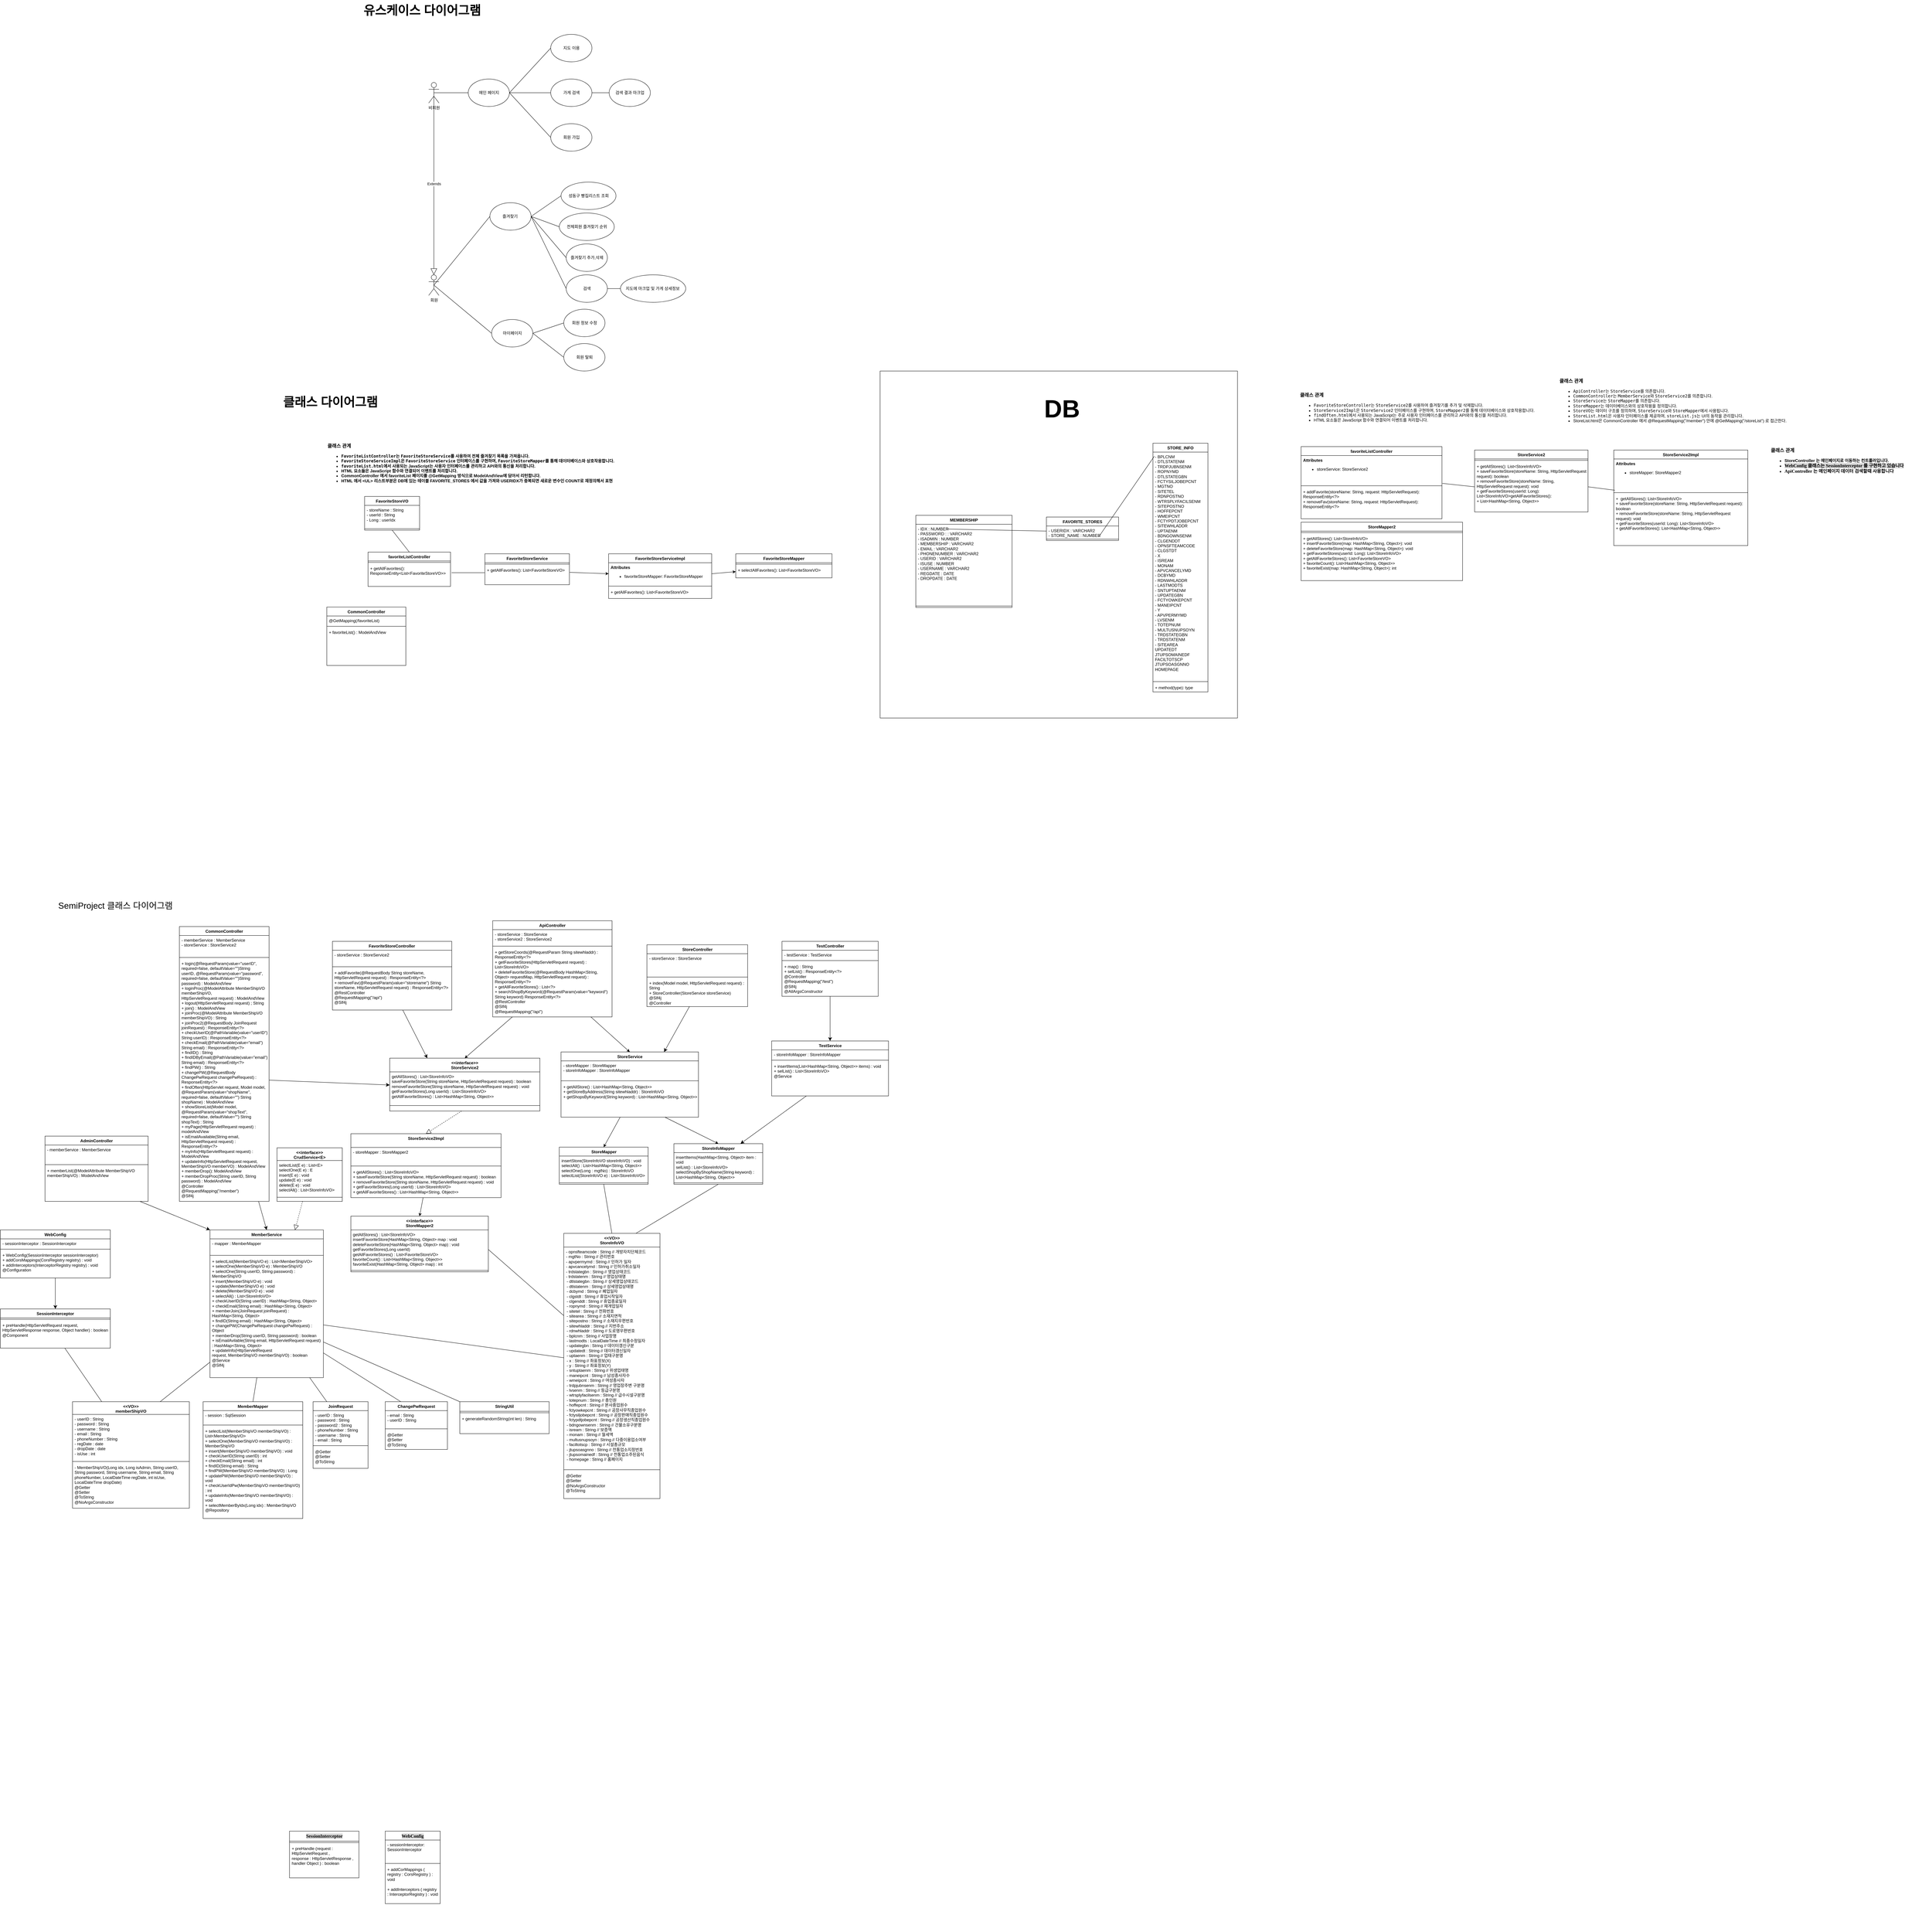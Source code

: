 <mxfile version="24.8.3">
  <diagram name="페이지-1" id="0L0S7nNnJKIBoQ1xlU_W">
    <mxGraphModel dx="3671" dy="1340" grid="1" gridSize="10" guides="1" tooltips="1" connect="1" arrows="1" fold="1" page="1" pageScale="1" pageWidth="827" pageHeight="1169" math="0" shadow="0">
      <root>
        <mxCell id="0" />
        <mxCell id="1" parent="0" />
        <mxCell id="RS2OPRWRwBh1YJsDiA-l-131" value="" style="rounded=0;whiteSpace=wrap;html=1;" parent="1" vertex="1">
          <mxGeometry x="810" y="1430" width="1040" height="1010" as="geometry" />
        </mxCell>
        <mxCell id="RS2OPRWRwBh1YJsDiA-l-6" value="FavoriteStoreMapper" style="swimlane;fontStyle=1;align=center;verticalAlign=top;childLayout=stackLayout;horizontal=1;startSize=26;horizontalStack=0;resizeParent=1;resizeParentMax=0;resizeLast=0;collapsible=1;marginBottom=0;whiteSpace=wrap;html=1;" parent="1" vertex="1">
          <mxGeometry x="390" y="1962" width="280" height="70" as="geometry" />
        </mxCell>
        <mxCell id="RS2OPRWRwBh1YJsDiA-l-7" value="" style="line;strokeWidth=1;fillColor=none;align=left;verticalAlign=middle;spacingTop=-1;spacingLeft=3;spacingRight=3;rotatable=0;labelPosition=right;points=[];portConstraint=eastwest;strokeColor=inherit;" parent="RS2OPRWRwBh1YJsDiA-l-6" vertex="1">
          <mxGeometry y="26" width="280" height="8" as="geometry" />
        </mxCell>
        <mxCell id="RS2OPRWRwBh1YJsDiA-l-8" value="+&amp;nbsp;selectAllFavorites(): List&amp;lt;FavoriteStoreVO&amp;gt;" style="text;strokeColor=none;fillColor=none;align=left;verticalAlign=top;spacingLeft=4;spacingRight=4;overflow=hidden;rotatable=0;points=[[0,0.5],[1,0.5]];portConstraint=eastwest;whiteSpace=wrap;html=1;" parent="RS2OPRWRwBh1YJsDiA-l-6" vertex="1">
          <mxGeometry y="34" width="280" height="36" as="geometry" />
        </mxCell>
        <mxCell id="RS2OPRWRwBh1YJsDiA-l-9" value="FavoriteStoreServiceImpl" style="swimlane;fontStyle=1;align=center;verticalAlign=top;childLayout=stackLayout;horizontal=1;startSize=26;horizontalStack=0;resizeParent=1;resizeParentMax=0;resizeLast=0;collapsible=1;marginBottom=0;whiteSpace=wrap;html=1;" parent="1" vertex="1">
          <mxGeometry x="20" y="1962" width="300" height="130" as="geometry" />
        </mxCell>
        <mxCell id="RS2OPRWRwBh1YJsDiA-l-10" value="&lt;strong&gt;Attributes&lt;/strong&gt;&lt;ul&gt;&lt;li&gt;favoriteStoreMapper: FavoriteStoreMapper&lt;/li&gt;&lt;/ul&gt;" style="text;strokeColor=none;fillColor=none;align=left;verticalAlign=top;spacingLeft=4;spacingRight=4;overflow=hidden;rotatable=0;points=[[0,0.5],[1,0.5]];portConstraint=eastwest;whiteSpace=wrap;html=1;" parent="RS2OPRWRwBh1YJsDiA-l-9" vertex="1">
          <mxGeometry y="26" width="300" height="64" as="geometry" />
        </mxCell>
        <mxCell id="RS2OPRWRwBh1YJsDiA-l-11" value="" style="line;strokeWidth=1;fillColor=none;align=left;verticalAlign=middle;spacingTop=-1;spacingLeft=3;spacingRight=3;rotatable=0;labelPosition=right;points=[];portConstraint=eastwest;strokeColor=inherit;" parent="RS2OPRWRwBh1YJsDiA-l-9" vertex="1">
          <mxGeometry y="90" width="300" height="8" as="geometry" />
        </mxCell>
        <mxCell id="RS2OPRWRwBh1YJsDiA-l-12" value="+&amp;nbsp;getAllFavorites(): List&amp;lt;FavoriteStoreVO&amp;gt;" style="text;strokeColor=none;fillColor=none;align=left;verticalAlign=top;spacingLeft=4;spacingRight=4;overflow=hidden;rotatable=0;points=[[0,0.5],[1,0.5]];portConstraint=eastwest;whiteSpace=wrap;html=1;" parent="RS2OPRWRwBh1YJsDiA-l-9" vertex="1">
          <mxGeometry y="98" width="300" height="32" as="geometry" />
        </mxCell>
        <mxCell id="RS2OPRWRwBh1YJsDiA-l-13" value="FavoriteStoreService" style="swimlane;fontStyle=1;align=center;verticalAlign=top;childLayout=stackLayout;horizontal=1;startSize=26;horizontalStack=0;resizeParent=1;resizeParentMax=0;resizeLast=0;collapsible=1;marginBottom=0;whiteSpace=wrap;html=1;" parent="1" vertex="1">
          <mxGeometry x="-340" y="1962" width="246" height="90" as="geometry" />
        </mxCell>
        <mxCell id="RS2OPRWRwBh1YJsDiA-l-14" value="" style="line;strokeWidth=1;fillColor=none;align=left;verticalAlign=middle;spacingTop=-1;spacingLeft=3;spacingRight=3;rotatable=0;labelPosition=right;points=[];portConstraint=eastwest;strokeColor=inherit;" parent="RS2OPRWRwBh1YJsDiA-l-13" vertex="1">
          <mxGeometry y="26" width="246" height="8" as="geometry" />
        </mxCell>
        <mxCell id="RS2OPRWRwBh1YJsDiA-l-15" value="+&amp;nbsp;getAllFavorites(): List&amp;lt;FavoriteStoreVO&amp;gt;" style="text;strokeColor=none;fillColor=none;align=left;verticalAlign=top;spacingLeft=4;spacingRight=4;overflow=hidden;rotatable=0;points=[[0,0.5],[1,0.5]];portConstraint=eastwest;whiteSpace=wrap;html=1;" parent="RS2OPRWRwBh1YJsDiA-l-13" vertex="1">
          <mxGeometry y="34" width="246" height="56" as="geometry" />
        </mxCell>
        <mxCell id="RS2OPRWRwBh1YJsDiA-l-16" value="favoriteListController" style="swimlane;fontStyle=1;align=center;verticalAlign=top;childLayout=stackLayout;horizontal=1;startSize=26;horizontalStack=0;resizeParent=1;resizeParentMax=0;resizeLast=0;collapsible=1;marginBottom=0;whiteSpace=wrap;html=1;" parent="1" vertex="1">
          <mxGeometry x="-680" y="1957" width="240" height="100" as="geometry" />
        </mxCell>
        <mxCell id="RS2OPRWRwBh1YJsDiA-l-17" value="" style="line;strokeWidth=1;fillColor=none;align=left;verticalAlign=middle;spacingTop=-1;spacingLeft=3;spacingRight=3;rotatable=0;labelPosition=right;points=[];portConstraint=eastwest;strokeColor=inherit;" parent="RS2OPRWRwBh1YJsDiA-l-16" vertex="1">
          <mxGeometry y="26" width="240" height="8" as="geometry" />
        </mxCell>
        <mxCell id="RS2OPRWRwBh1YJsDiA-l-18" value="+ getAllFavorites(): ResponseEntity&amp;lt;List&amp;lt;FavoriteStoreVO&amp;gt;&amp;gt;" style="text;strokeColor=none;fillColor=none;align=left;verticalAlign=top;spacingLeft=4;spacingRight=4;overflow=hidden;rotatable=0;points=[[0,0.5],[1,0.5]];portConstraint=eastwest;whiteSpace=wrap;html=1;" parent="RS2OPRWRwBh1YJsDiA-l-16" vertex="1">
          <mxGeometry y="34" width="240" height="66" as="geometry" />
        </mxCell>
        <mxCell id="RS2OPRWRwBh1YJsDiA-l-23" value="&lt;h3&gt;클래스 관계&lt;/h3&gt;&lt;ul&gt;&lt;li&gt;&lt;b&gt;&lt;code&gt;FavoriteListController&lt;/code&gt;는 &lt;code&gt;FavoriteStoreService&lt;/code&gt;를 사용하여 전체 즐겨찾기 목록을 가져옵니다.&lt;/b&gt;&lt;/li&gt;&lt;li&gt;&lt;b&gt;&lt;code&gt;FavoriteStoreServiceImpl&lt;/code&gt;은 &lt;code&gt;FavoriteStoreService&lt;/code&gt; 인터페이스를 구현하며, &lt;code&gt;FavoriteStoreMapper&lt;/code&gt;를 통해 데이터베이스와 상호작용합니다.&lt;/b&gt;&lt;/li&gt;&lt;li&gt;&lt;b&gt;&lt;code&gt;favoriteList.html&lt;/code&gt;에서 사용되는 JavaScript는 사용자 인터페이스를 관리하고 API와의 통신을 처리합니다.&lt;/b&gt;&lt;/li&gt;&lt;li&gt;&lt;b&gt;HTML 요소들은 JavaScript 함수와 연결되어 이벤트를 처리합니다.&lt;/b&gt;&lt;/li&gt;&lt;li&gt;&lt;b&gt;CommonController 에서 favoriteList 페이지를 @GetMapping 방식으로 ModelAndView에 담아서 리턴합니다.&lt;/b&gt;&lt;/li&gt;&lt;li&gt;&lt;b&gt;HTML 에서 &amp;lt;UL&amp;gt; 리스트부분은 DB에 있는 테이블 FAVORITE_STORES 에서 값을 가져와 USERIDX가 중복되면 새로운 변수인 COUNT로 재정의해서 표현&lt;/b&gt;&lt;/li&gt;&lt;/ul&gt;" style="text;html=1;align=left;verticalAlign=middle;resizable=0;points=[];autosize=1;strokeColor=none;fillColor=none;" parent="1" vertex="1">
          <mxGeometry x="-800" y="1617" width="890" height="160" as="geometry" />
        </mxCell>
        <mxCell id="RS2OPRWRwBh1YJsDiA-l-24" value="" style="endArrow=none;html=1;rounded=0;entryX=-0.004;entryY=0.375;entryDx=0;entryDy=0;entryPerimeter=0;exitX=1.013;exitY=0.394;exitDx=0;exitDy=0;exitPerimeter=0;" parent="1" source="RS2OPRWRwBh1YJsDiA-l-18" target="RS2OPRWRwBh1YJsDiA-l-15" edge="1">
          <mxGeometry width="50" height="50" relative="1" as="geometry">
            <mxPoint x="-20" y="2107" as="sourcePoint" />
            <mxPoint x="30" y="2057" as="targetPoint" />
          </mxGeometry>
        </mxCell>
        <mxCell id="RS2OPRWRwBh1YJsDiA-l-25" value="" style="endArrow=classic;html=1;rounded=0;exitX=1.004;exitY=0.357;exitDx=0;exitDy=0;exitPerimeter=0;entryX=0;entryY=0.5;entryDx=0;entryDy=0;" parent="1" source="RS2OPRWRwBh1YJsDiA-l-15" target="RS2OPRWRwBh1YJsDiA-l-10" edge="1">
          <mxGeometry width="50" height="50" relative="1" as="geometry">
            <mxPoint x="-20" y="1807" as="sourcePoint" />
            <mxPoint x="30" y="1757" as="targetPoint" />
          </mxGeometry>
        </mxCell>
        <mxCell id="RS2OPRWRwBh1YJsDiA-l-26" value="" style="endArrow=classic;html=1;rounded=0;entryX=0;entryY=0.5;entryDx=0;entryDy=0;exitX=1;exitY=0.5;exitDx=0;exitDy=0;" parent="1" source="RS2OPRWRwBh1YJsDiA-l-10" target="RS2OPRWRwBh1YJsDiA-l-8" edge="1">
          <mxGeometry width="50" height="50" relative="1" as="geometry">
            <mxPoint x="-20" y="2307" as="sourcePoint" />
            <mxPoint x="30" y="2257" as="targetPoint" />
          </mxGeometry>
        </mxCell>
        <mxCell id="RS2OPRWRwBh1YJsDiA-l-27" value="&lt;span style=&quot;text-align: left;&quot;&gt;FAVORITE_STORES&lt;/span&gt;" style="swimlane;fontStyle=1;align=center;verticalAlign=top;childLayout=stackLayout;horizontal=1;startSize=26;horizontalStack=0;resizeParent=1;resizeParentMax=0;resizeLast=0;collapsible=1;marginBottom=0;whiteSpace=wrap;html=1;" parent="1" vertex="1">
          <mxGeometry x="1294" y="1855" width="210" height="68" as="geometry" />
        </mxCell>
        <mxCell id="RS2OPRWRwBh1YJsDiA-l-28" value="- USERIDX : VARCHAR2&lt;div&gt;-&amp;nbsp;&lt;span style=&quot;background-color: initial;&quot;&gt;STORE_NAME : NUMBER&lt;/span&gt;&lt;/div&gt;" style="text;strokeColor=none;fillColor=none;align=left;verticalAlign=top;spacingLeft=4;spacingRight=4;overflow=hidden;rotatable=0;points=[[0,0.5],[1,0.5]];portConstraint=eastwest;whiteSpace=wrap;html=1;" parent="RS2OPRWRwBh1YJsDiA-l-27" vertex="1">
          <mxGeometry y="26" width="210" height="34" as="geometry" />
        </mxCell>
        <mxCell id="RS2OPRWRwBh1YJsDiA-l-29" value="" style="line;strokeWidth=1;fillColor=none;align=left;verticalAlign=middle;spacingTop=-1;spacingLeft=3;spacingRight=3;rotatable=0;labelPosition=right;points=[];portConstraint=eastwest;strokeColor=inherit;" parent="RS2OPRWRwBh1YJsDiA-l-27" vertex="1">
          <mxGeometry y="60" width="210" height="8" as="geometry" />
        </mxCell>
        <mxCell id="RS2OPRWRwBh1YJsDiA-l-30" value="MEMBERSHIP" style="swimlane;fontStyle=1;align=center;verticalAlign=top;childLayout=stackLayout;horizontal=1;startSize=26;horizontalStack=0;resizeParent=1;resizeParentMax=0;resizeLast=0;collapsible=1;marginBottom=0;whiteSpace=wrap;html=1;" parent="1" vertex="1">
          <mxGeometry x="914" y="1850" width="280" height="268" as="geometry" />
        </mxCell>
        <mxCell id="RS2OPRWRwBh1YJsDiA-l-31" value="" style="endArrow=none;html=1;rounded=0;" parent="RS2OPRWRwBh1YJsDiA-l-30" target="RS2OPRWRwBh1YJsDiA-l-28" edge="1">
          <mxGeometry width="50" height="50" relative="1" as="geometry">
            <mxPoint x="90" y="40" as="sourcePoint" />
            <mxPoint x="140" y="-10" as="targetPoint" />
          </mxGeometry>
        </mxCell>
        <mxCell id="RS2OPRWRwBh1YJsDiA-l-32" value="&lt;div&gt;- IDX : NUMBER&lt;/div&gt;- PASSWORD : : VARCHAR2&lt;br style=&quot;padding: 0px; margin: 0px;&quot;&gt;- ISADMIN : NUMBER&lt;br style=&quot;padding: 0px; margin: 0px;&quot;&gt;- MEMBERSHIP : VARCHAR2&lt;br style=&quot;padding: 0px; margin: 0px;&quot;&gt;- EMAIL : VARCHAR2&lt;br style=&quot;padding: 0px; margin: 0px;&quot;&gt;- PHONENUMBER : VARCHAR2&lt;br style=&quot;padding: 0px; margin: 0px;&quot;&gt;- USERID : VARCHAR2&lt;br style=&quot;padding: 0px; margin: 0px;&quot;&gt;- ISUSE : NUMBER&lt;br style=&quot;padding: 0px; margin: 0px;&quot;&gt;- USERNAME : VARCHAR2&lt;br style=&quot;padding: 0px; margin: 0px;&quot;&gt;- REGDATE : DATE&lt;br style=&quot;padding: 0px; margin: 0px;&quot;&gt;- DROPDATE : DATE" style="text;strokeColor=none;fillColor=none;align=left;verticalAlign=top;spacingLeft=4;spacingRight=4;overflow=hidden;rotatable=0;points=[[0,0.5],[1,0.5]];portConstraint=eastwest;whiteSpace=wrap;html=1;" parent="RS2OPRWRwBh1YJsDiA-l-30" vertex="1">
          <mxGeometry y="26" width="280" height="234" as="geometry" />
        </mxCell>
        <mxCell id="RS2OPRWRwBh1YJsDiA-l-33" value="" style="line;strokeWidth=1;fillColor=none;align=left;verticalAlign=middle;spacingTop=-1;spacingLeft=3;spacingRight=3;rotatable=0;labelPosition=right;points=[];portConstraint=eastwest;strokeColor=inherit;" parent="RS2OPRWRwBh1YJsDiA-l-30" vertex="1">
          <mxGeometry y="260" width="280" height="8" as="geometry" />
        </mxCell>
        <mxCell id="RS2OPRWRwBh1YJsDiA-l-34" value="STORE_INFO" style="swimlane;fontStyle=1;align=center;verticalAlign=top;childLayout=stackLayout;horizontal=1;startSize=26;horizontalStack=0;resizeParent=1;resizeParentMax=0;resizeLast=0;collapsible=1;marginBottom=0;whiteSpace=wrap;html=1;" parent="1" vertex="1">
          <mxGeometry x="1604" y="1640" width="160" height="724" as="geometry" />
        </mxCell>
        <mxCell id="RS2OPRWRwBh1YJsDiA-l-35" value="&lt;div&gt;- BPLCNM&lt;/div&gt;- DTLSTATENM&lt;br style=&quot;padding: 0px; margin: 0px;&quot;&gt;- TRDPJUBNSENM&lt;br style=&quot;padding: 0px; margin: 0px;&quot;&gt;- ROPNYMD&lt;br style=&quot;padding: 0px; margin: 0px;&quot;&gt;- DTLSTATEGBN&lt;br style=&quot;padding: 0px; margin: 0px;&quot;&gt;- FCTYSILJOBEPCNT&lt;br style=&quot;padding: 0px; margin: 0px;&quot;&gt;- MGTNO&lt;br style=&quot;padding: 0px; margin: 0px;&quot;&gt;- SITETEL&lt;br style=&quot;padding: 0px; margin: 0px;&quot;&gt;- RDNPOSTNO&lt;br style=&quot;padding: 0px; margin: 0px;&quot;&gt;- WTRSPLYFACILSENM&lt;br style=&quot;padding: 0px; margin: 0px;&quot;&gt;- SITEPOSTNO&lt;br style=&quot;padding: 0px; margin: 0px;&quot;&gt;- HOFFEPCNT&lt;br style=&quot;padding: 0px; margin: 0px;&quot;&gt;- WMEIPCNT&lt;br style=&quot;padding: 0px; margin: 0px;&quot;&gt;- FCTYPDTJOBEPCNT&lt;br style=&quot;padding: 0px; margin: 0px;&quot;&gt;- SITEWHLADDR&lt;br style=&quot;padding: 0px; margin: 0px;&quot;&gt;- UPTAENM&lt;br style=&quot;padding: 0px; margin: 0px;&quot;&gt;- BDNGOWNSENM&lt;br style=&quot;padding: 0px; margin: 0px;&quot;&gt;- CLGENDDT&lt;br style=&quot;padding: 0px; margin: 0px;&quot;&gt;- OPNSFTEAMCODE&lt;br style=&quot;padding: 0px; margin: 0px;&quot;&gt;- CLGSTDT&lt;br style=&quot;padding: 0px; margin: 0px;&quot;&gt;- X&lt;br style=&quot;padding: 0px; margin: 0px;&quot;&gt;- ISREAM&lt;br style=&quot;padding: 0px; margin: 0px;&quot;&gt;- MONAM&lt;br style=&quot;padding: 0px; margin: 0px;&quot;&gt;- APVCANCELYMD&lt;br style=&quot;padding: 0px; margin: 0px;&quot;&gt;- DCBYMD&lt;br style=&quot;padding: 0px; margin: 0px;&quot;&gt;- RDNWHLADDR&lt;br style=&quot;padding: 0px; margin: 0px;&quot;&gt;- LASTMODTS&lt;br style=&quot;padding: 0px; margin: 0px;&quot;&gt;- SNTUPTAENM&lt;br style=&quot;padding: 0px; margin: 0px;&quot;&gt;- UPDATEGBN&lt;br style=&quot;padding: 0px; margin: 0px;&quot;&gt;- FCTYOWKEPCNT&lt;br style=&quot;padding: 0px; margin: 0px;&quot;&gt;- MANEIPCNT&lt;br style=&quot;padding: 0px; margin: 0px;&quot;&gt;- Y&lt;br style=&quot;padding: 0px; margin: 0px;&quot;&gt;- APVPERMYMD&lt;br style=&quot;padding: 0px; margin: 0px;&quot;&gt;- LVSENM&lt;br style=&quot;padding: 0px; margin: 0px;&quot;&gt;- TOTEPNUM&lt;br style=&quot;padding: 0px; margin: 0px;&quot;&gt;- MULTUSNUPSOYN&lt;br style=&quot;padding: 0px; margin: 0px;&quot;&gt;- TRDSTATEGBN&lt;br style=&quot;padding: 0px; margin: 0px;&quot;&gt;- TRDSTATENM&lt;br style=&quot;padding: 0px; margin: 0px;&quot;&gt;- SITEAREA&lt;br style=&quot;padding: 0px; margin: 0px;&quot;&gt;UPDATEDT&lt;br style=&quot;padding: 0px; margin: 0px;&quot;&gt;JTUPSOMAINEDF&lt;br style=&quot;padding: 0px; margin: 0px;&quot;&gt;FACILTOTSCP&lt;br style=&quot;padding: 0px; margin: 0px;&quot;&gt;JTUPSOASGNNO&lt;br style=&quot;padding: 0px; margin: 0px;&quot;&gt;HOMEPAGE" style="text;strokeColor=none;fillColor=none;align=left;verticalAlign=top;spacingLeft=4;spacingRight=4;overflow=hidden;rotatable=0;points=[[0,0.5],[1,0.5]];portConstraint=eastwest;whiteSpace=wrap;html=1;" parent="RS2OPRWRwBh1YJsDiA-l-34" vertex="1">
          <mxGeometry y="26" width="160" height="664" as="geometry" />
        </mxCell>
        <mxCell id="RS2OPRWRwBh1YJsDiA-l-36" value="" style="line;strokeWidth=1;fillColor=none;align=left;verticalAlign=middle;spacingTop=-1;spacingLeft=3;spacingRight=3;rotatable=0;labelPosition=right;points=[];portConstraint=eastwest;strokeColor=inherit;" parent="RS2OPRWRwBh1YJsDiA-l-34" vertex="1">
          <mxGeometry y="690" width="160" height="8" as="geometry" />
        </mxCell>
        <mxCell id="RS2OPRWRwBh1YJsDiA-l-37" value="+ method(type): type" style="text;strokeColor=none;fillColor=none;align=left;verticalAlign=top;spacingLeft=4;spacingRight=4;overflow=hidden;rotatable=0;points=[[0,0.5],[1,0.5]];portConstraint=eastwest;whiteSpace=wrap;html=1;" parent="RS2OPRWRwBh1YJsDiA-l-34" vertex="1">
          <mxGeometry y="698" width="160" height="26" as="geometry" />
        </mxCell>
        <mxCell id="RS2OPRWRwBh1YJsDiA-l-38" value="" style="endArrow=none;html=1;rounded=0;entryX=0.025;entryY=0.018;entryDx=0;entryDy=0;entryPerimeter=0;exitX=0.724;exitY=0.941;exitDx=0;exitDy=0;exitPerimeter=0;" parent="1" source="RS2OPRWRwBh1YJsDiA-l-28" target="RS2OPRWRwBh1YJsDiA-l-35" edge="1">
          <mxGeometry width="50" height="50" relative="1" as="geometry">
            <mxPoint x="1044" y="1840" as="sourcePoint" />
            <mxPoint x="1054" y="1890" as="targetPoint" />
          </mxGeometry>
        </mxCell>
        <mxCell id="RS2OPRWRwBh1YJsDiA-l-39" value="FavoriteStoreVO" style="swimlane;fontStyle=1;align=center;verticalAlign=top;childLayout=stackLayout;horizontal=1;startSize=26;horizontalStack=0;resizeParent=1;resizeParentMax=0;resizeLast=0;collapsible=1;marginBottom=0;whiteSpace=wrap;html=1;" parent="1" vertex="1">
          <mxGeometry x="-690" y="1795" width="160" height="98" as="geometry" />
        </mxCell>
        <mxCell id="RS2OPRWRwBh1YJsDiA-l-40" value="- storeName : String&lt;div&gt;- userId : String&lt;/div&gt;&lt;div&gt;- Long : userIdx&lt;/div&gt;" style="text;strokeColor=none;fillColor=none;align=left;verticalAlign=top;spacingLeft=4;spacingRight=4;overflow=hidden;rotatable=0;points=[[0,0.5],[1,0.5]];portConstraint=eastwest;whiteSpace=wrap;html=1;" parent="RS2OPRWRwBh1YJsDiA-l-39" vertex="1">
          <mxGeometry y="26" width="160" height="64" as="geometry" />
        </mxCell>
        <mxCell id="RS2OPRWRwBh1YJsDiA-l-41" value="" style="line;strokeWidth=1;fillColor=none;align=left;verticalAlign=middle;spacingTop=-1;spacingLeft=3;spacingRight=3;rotatable=0;labelPosition=right;points=[];portConstraint=eastwest;strokeColor=inherit;" parent="RS2OPRWRwBh1YJsDiA-l-39" vertex="1">
          <mxGeometry y="90" width="160" height="8" as="geometry" />
        </mxCell>
        <mxCell id="RS2OPRWRwBh1YJsDiA-l-42" value="" style="endArrow=none;html=1;rounded=0;entryX=0.5;entryY=1;entryDx=0;entryDy=0;exitX=0.5;exitY=0;exitDx=0;exitDy=0;" parent="1" source="RS2OPRWRwBh1YJsDiA-l-16" target="RS2OPRWRwBh1YJsDiA-l-39" edge="1">
          <mxGeometry width="50" height="50" relative="1" as="geometry">
            <mxPoint x="90" y="1987" as="sourcePoint" />
            <mxPoint x="140" y="1937" as="targetPoint" />
          </mxGeometry>
        </mxCell>
        <mxCell id="RS2OPRWRwBh1YJsDiA-l-44" value="CommonController" style="swimlane;fontStyle=1;align=center;verticalAlign=top;childLayout=stackLayout;horizontal=1;startSize=26;horizontalStack=0;resizeParent=1;resizeParentMax=0;resizeLast=0;collapsible=1;marginBottom=0;whiteSpace=wrap;html=1;" parent="1" vertex="1">
          <mxGeometry x="-800" y="2117" width="230" height="170" as="geometry" />
        </mxCell>
        <mxCell id="RS2OPRWRwBh1YJsDiA-l-45" value="@GetMapping(/favoriteList)&lt;div&gt;&lt;br&gt;&lt;/div&gt;" style="text;strokeColor=none;fillColor=none;align=left;verticalAlign=top;spacingLeft=4;spacingRight=4;overflow=hidden;rotatable=0;points=[[0,0.5],[1,0.5]];portConstraint=eastwest;whiteSpace=wrap;html=1;" parent="RS2OPRWRwBh1YJsDiA-l-44" vertex="1">
          <mxGeometry y="26" width="230" height="26" as="geometry" />
        </mxCell>
        <mxCell id="RS2OPRWRwBh1YJsDiA-l-46" value="" style="line;strokeWidth=1;fillColor=none;align=left;verticalAlign=middle;spacingTop=-1;spacingLeft=3;spacingRight=3;rotatable=0;labelPosition=right;points=[];portConstraint=eastwest;strokeColor=inherit;" parent="RS2OPRWRwBh1YJsDiA-l-44" vertex="1">
          <mxGeometry y="52" width="230" height="8" as="geometry" />
        </mxCell>
        <mxCell id="RS2OPRWRwBh1YJsDiA-l-47" value="+ favoriteList() : ModelAndView" style="text;strokeColor=none;fillColor=none;align=left;verticalAlign=top;spacingLeft=4;spacingRight=4;overflow=hidden;rotatable=0;points=[[0,0.5],[1,0.5]];portConstraint=eastwest;whiteSpace=wrap;html=1;" parent="RS2OPRWRwBh1YJsDiA-l-44" vertex="1">
          <mxGeometry y="60" width="230" height="110" as="geometry" />
        </mxCell>
        <mxCell id="RS2OPRWRwBh1YJsDiA-l-49" value="StoreMapper2" style="swimlane;fontStyle=1;align=center;verticalAlign=top;childLayout=stackLayout;horizontal=1;startSize=26;horizontalStack=0;resizeParent=1;resizeParentMax=0;resizeLast=0;collapsible=1;marginBottom=0;whiteSpace=wrap;html=1;" parent="1" vertex="1">
          <mxGeometry x="2035" y="1870" width="470" height="170" as="geometry" />
        </mxCell>
        <mxCell id="RS2OPRWRwBh1YJsDiA-l-50" value="" style="line;strokeWidth=1;fillColor=none;align=left;verticalAlign=middle;spacingTop=-1;spacingLeft=3;spacingRight=3;rotatable=0;labelPosition=right;points=[];portConstraint=eastwest;strokeColor=inherit;" parent="RS2OPRWRwBh1YJsDiA-l-49" vertex="1">
          <mxGeometry y="26" width="470" height="8" as="geometry" />
        </mxCell>
        <mxCell id="RS2OPRWRwBh1YJsDiA-l-51" value="+&amp;nbsp;&lt;span style=&quot;background-color: initial;&quot;&gt;getAllStores(): List&amp;lt;StoreInfoVO&amp;gt;&lt;/span&gt;&lt;div&gt;&lt;span style=&quot;background-color: initial;&quot;&gt;+ insertFavoriteStore(map: HashMap&amp;lt;String, Object&amp;gt;): void&lt;/span&gt;&lt;/div&gt;&lt;div&gt;&lt;span style=&quot;background-color: initial;&quot;&gt;+ deleteFavoriteStore(map: HashMap&amp;lt;String, Object&amp;gt;): void&lt;/span&gt;&lt;/div&gt;&lt;div&gt;&lt;span style=&quot;background-color: initial;&quot;&gt;+ getFavoriteStores(userId: Long): List&amp;lt;StoreInfoVO&amp;gt;&lt;/span&gt;&lt;/div&gt;&lt;div&gt;&lt;span style=&quot;background-color: initial;&quot;&gt;+ getAllFavoriteStores(): List&amp;lt;FavoriteStoreVO&amp;gt;&lt;/span&gt;&lt;/div&gt;&lt;div&gt;&lt;span style=&quot;background-color: initial;&quot;&gt;+ favoriteCount(): List&amp;lt;HashMap&amp;lt;String, Object&amp;gt;&amp;gt;&lt;/span&gt;&lt;/div&gt;&lt;div&gt;&lt;span style=&quot;background-color: initial;&quot;&gt;+ favoriteExist(map: HashMap&amp;lt;String, Object&amp;gt;): int&lt;/span&gt;&lt;/div&gt;" style="text;strokeColor=none;fillColor=none;align=left;verticalAlign=top;spacingLeft=4;spacingRight=4;overflow=hidden;rotatable=0;points=[[0,0.5],[1,0.5]];portConstraint=eastwest;whiteSpace=wrap;html=1;" parent="RS2OPRWRwBh1YJsDiA-l-49" vertex="1">
          <mxGeometry y="34" width="470" height="136" as="geometry" />
        </mxCell>
        <mxCell id="RS2OPRWRwBh1YJsDiA-l-52" value="StoreService2Impl" style="swimlane;fontStyle=1;align=center;verticalAlign=top;childLayout=stackLayout;horizontal=1;startSize=26;horizontalStack=0;resizeParent=1;resizeParentMax=0;resizeLast=0;collapsible=1;marginBottom=0;whiteSpace=wrap;html=1;" parent="1" vertex="1">
          <mxGeometry x="2945" y="1660" width="390" height="278" as="geometry" />
        </mxCell>
        <mxCell id="RS2OPRWRwBh1YJsDiA-l-53" value="&lt;strong&gt;Attributes&lt;/strong&gt;&lt;ul&gt;&lt;li&gt;storeMapper: StoreMapper2&lt;/li&gt;&lt;/ul&gt;" style="text;strokeColor=none;fillColor=none;align=left;verticalAlign=top;spacingLeft=4;spacingRight=4;overflow=hidden;rotatable=0;points=[[0,0.5],[1,0.5]];portConstraint=eastwest;whiteSpace=wrap;html=1;" parent="RS2OPRWRwBh1YJsDiA-l-52" vertex="1">
          <mxGeometry y="26" width="390" height="94" as="geometry" />
        </mxCell>
        <mxCell id="RS2OPRWRwBh1YJsDiA-l-54" value="" style="line;strokeWidth=1;fillColor=none;align=left;verticalAlign=middle;spacingTop=-1;spacingLeft=3;spacingRight=3;rotatable=0;labelPosition=right;points=[];portConstraint=eastwest;strokeColor=inherit;" parent="RS2OPRWRwBh1YJsDiA-l-52" vertex="1">
          <mxGeometry y="120" width="390" height="8" as="geometry" />
        </mxCell>
        <mxCell id="RS2OPRWRwBh1YJsDiA-l-55" value="+&amp;nbsp;&amp;nbsp;&lt;span style=&quot;background-color: initial;&quot;&gt;getAllStores(): List&amp;lt;StoreInfoVO&amp;gt;&lt;/span&gt;&lt;div&gt;&lt;span style=&quot;background-color: initial;&quot;&gt;+ saveFavoriteStore(storeName: String, HttpServletRequest request): boolean&lt;/span&gt;&lt;/div&gt;&lt;div&gt;&lt;span style=&quot;background-color: initial;&quot;&gt;+ removeFavoriteStore(storeName: String, HttpServletRequest request): void&lt;/span&gt;&lt;/div&gt;&lt;div&gt;&lt;span style=&quot;background-color: initial;&quot;&gt;+ getFavoriteStores(userId: Long): List&amp;lt;StoreInfoVO&amp;gt;&lt;/span&gt;&lt;/div&gt;&lt;div&gt;&lt;span style=&quot;background-color: initial;&quot;&gt;+ getAllFavoriteStores(): List&amp;lt;HashMap&amp;lt;String, Object&amp;gt;&amp;gt;&lt;/span&gt;&lt;/div&gt;" style="text;strokeColor=none;fillColor=none;align=left;verticalAlign=top;spacingLeft=4;spacingRight=4;overflow=hidden;rotatable=0;points=[[0,0.5],[1,0.5]];portConstraint=eastwest;whiteSpace=wrap;html=1;" parent="RS2OPRWRwBh1YJsDiA-l-52" vertex="1">
          <mxGeometry y="128" width="390" height="150" as="geometry" />
        </mxCell>
        <mxCell id="RS2OPRWRwBh1YJsDiA-l-56" value="favoriteListController" style="swimlane;fontStyle=1;align=center;verticalAlign=top;childLayout=stackLayout;horizontal=1;startSize=26;horizontalStack=0;resizeParent=1;resizeParentMax=0;resizeLast=0;collapsible=1;marginBottom=0;whiteSpace=wrap;html=1;" parent="1" vertex="1">
          <mxGeometry x="2035" y="1650" width="410" height="210" as="geometry" />
        </mxCell>
        <mxCell id="RS2OPRWRwBh1YJsDiA-l-57" value="&lt;strong&gt;Attributes&lt;/strong&gt;&lt;ul&gt;&lt;li&gt;storeService: StoreService2&lt;/li&gt;&lt;/ul&gt;" style="text;strokeColor=none;fillColor=none;align=left;verticalAlign=top;spacingLeft=4;spacingRight=4;overflow=hidden;rotatable=0;points=[[0,0.5],[1,0.5]];portConstraint=eastwest;whiteSpace=wrap;html=1;" parent="RS2OPRWRwBh1YJsDiA-l-56" vertex="1">
          <mxGeometry y="26" width="410" height="84" as="geometry" />
        </mxCell>
        <mxCell id="RS2OPRWRwBh1YJsDiA-l-58" value="" style="line;strokeWidth=1;fillColor=none;align=left;verticalAlign=middle;spacingTop=-1;spacingLeft=3;spacingRight=3;rotatable=0;labelPosition=right;points=[];portConstraint=eastwest;strokeColor=inherit;" parent="RS2OPRWRwBh1YJsDiA-l-56" vertex="1">
          <mxGeometry y="110" width="410" height="8" as="geometry" />
        </mxCell>
        <mxCell id="RS2OPRWRwBh1YJsDiA-l-59" value="+ addFavorite(storeName: String, request: HttpServletRequest): ResponseEntity&amp;lt;?&amp;gt;&lt;div&gt;+&amp;nbsp;removeFav(storeName: String, request: HttpServletRequest): ResponseEntity&amp;lt;?&amp;gt;&lt;/div&gt;" style="text;strokeColor=none;fillColor=none;align=left;verticalAlign=top;spacingLeft=4;spacingRight=4;overflow=hidden;rotatable=0;points=[[0,0.5],[1,0.5]];portConstraint=eastwest;whiteSpace=wrap;html=1;" parent="RS2OPRWRwBh1YJsDiA-l-56" vertex="1">
          <mxGeometry y="118" width="410" height="92" as="geometry" />
        </mxCell>
        <mxCell id="RS2OPRWRwBh1YJsDiA-l-60" value="StoreService2" style="swimlane;fontStyle=1;align=center;verticalAlign=top;childLayout=stackLayout;horizontal=1;startSize=26;horizontalStack=0;resizeParent=1;resizeParentMax=0;resizeLast=0;collapsible=1;marginBottom=0;whiteSpace=wrap;html=1;" parent="1" vertex="1">
          <mxGeometry x="2540" y="1660" width="330" height="180" as="geometry" />
        </mxCell>
        <mxCell id="RS2OPRWRwBh1YJsDiA-l-61" value="" style="line;strokeWidth=1;fillColor=none;align=left;verticalAlign=middle;spacingTop=-1;spacingLeft=3;spacingRight=3;rotatable=0;labelPosition=right;points=[];portConstraint=eastwest;strokeColor=inherit;" parent="RS2OPRWRwBh1YJsDiA-l-60" vertex="1">
          <mxGeometry y="26" width="330" height="8" as="geometry" />
        </mxCell>
        <mxCell id="RS2OPRWRwBh1YJsDiA-l-62" value="+&amp;nbsp;getAllStores(): List&amp;lt;StoreInfoVO&amp;gt;&lt;div&gt;+&amp;nbsp;&lt;span style=&quot;background-color: initial;&quot;&gt;saveFavoriteStore(storeName: String, HttpServletRequest request): boolean&lt;/span&gt;&lt;/div&gt;&lt;div&gt;&lt;span style=&quot;background-color: initial;&quot;&gt;+&amp;nbsp;&lt;/span&gt;&lt;span style=&quot;background-color: initial;&quot;&gt;removeFavoriteStore(storeName: String, HttpServletRequest request): void&lt;/span&gt;&lt;/div&gt;&lt;div&gt;&lt;span style=&quot;background-color: initial;&quot;&gt;+ getFavoriteStores(userId: Long): List&amp;lt;StoreInfoVO&amp;gt;&lt;/span&gt;&lt;span style=&quot;background-color: initial;&quot;&gt;getAllFavoriteStores():&lt;/span&gt;&lt;/div&gt;&lt;div&gt;&lt;span style=&quot;background-color: initial;&quot;&gt;+ List&amp;lt;HashMap&amp;lt;String, Object&amp;gt;&amp;gt;&lt;/span&gt;&lt;/div&gt;" style="text;strokeColor=none;fillColor=none;align=left;verticalAlign=top;spacingLeft=4;spacingRight=4;overflow=hidden;rotatable=0;points=[[0,0.5],[1,0.5]];portConstraint=eastwest;whiteSpace=wrap;html=1;" parent="RS2OPRWRwBh1YJsDiA-l-60" vertex="1">
          <mxGeometry y="34" width="330" height="146" as="geometry" />
        </mxCell>
        <mxCell id="RS2OPRWRwBh1YJsDiA-l-72" value="&lt;h3&gt;클래스 관계&lt;/h3&gt;&lt;ul&gt;&lt;li&gt;&lt;code&gt;FavoriteStoreController&lt;/code&gt;는 &lt;code&gt;StoreService2&lt;/code&gt;를 사용하여 즐겨찾기를 추가 및 삭제합니다.&lt;/li&gt;&lt;li&gt;&lt;code&gt;StoreService2Impl&lt;/code&gt;은 &lt;code&gt;StoreService2&lt;/code&gt; 인터페이스를 구현하며, &lt;code&gt;StoreMapper2&lt;/code&gt;를 통해 데이터베이스와 상호작용합니다.&lt;/li&gt;&lt;li&gt;&lt;code&gt;findOften.html&lt;/code&gt;에서 사용되는 JavaScript는 주로 사용자 인터페이스를 관리하고 API와의 통신을 처리합니다.&lt;/li&gt;&lt;li&gt;HTML 요소들은 JavaScript 함수와 연결되어 이벤트를 처리합니다.&lt;/li&gt;&lt;/ul&gt;" style="text;html=1;align=left;verticalAlign=middle;resizable=0;points=[];autosize=1;strokeColor=none;fillColor=none;" parent="1" vertex="1">
          <mxGeometry x="2030" y="1470" width="680" height="130" as="geometry" />
        </mxCell>
        <mxCell id="RS2OPRWRwBh1YJsDiA-l-73" value="" style="endArrow=none;html=1;rounded=0;entryX=0;entryY=0.5;entryDx=0;entryDy=0;exitX=1.003;exitY=0.964;exitDx=0;exitDy=0;exitPerimeter=0;" parent="1" source="RS2OPRWRwBh1YJsDiA-l-57" target="RS2OPRWRwBh1YJsDiA-l-62" edge="1">
          <mxGeometry width="50" height="50" relative="1" as="geometry">
            <mxPoint x="2470" y="1890" as="sourcePoint" />
            <mxPoint x="2520" y="1840" as="targetPoint" />
          </mxGeometry>
        </mxCell>
        <mxCell id="RS2OPRWRwBh1YJsDiA-l-74" value="" style="endArrow=none;html=1;rounded=0;entryX=0.008;entryY=0.968;entryDx=0;entryDy=0;entryPerimeter=0;exitX=1;exitY=0.5;exitDx=0;exitDy=0;" parent="1" source="RS2OPRWRwBh1YJsDiA-l-62" target="RS2OPRWRwBh1YJsDiA-l-53" edge="1">
          <mxGeometry width="50" height="50" relative="1" as="geometry">
            <mxPoint x="2470" y="1890" as="sourcePoint" />
            <mxPoint x="2520" y="1840" as="targetPoint" />
          </mxGeometry>
        </mxCell>
        <mxCell id="RS2OPRWRwBh1YJsDiA-l-85" value="ApiController" style="swimlane;fontStyle=1;align=center;verticalAlign=top;childLayout=stackLayout;horizontal=1;startSize=26;horizontalStack=0;resizeParent=1;resizeParentMax=0;resizeLast=0;collapsible=1;marginBottom=0;whiteSpace=wrap;html=1;" parent="1" vertex="1">
          <mxGeometry x="-317.25" y="3030" width="347.25" height="280" as="geometry" />
        </mxCell>
        <mxCell id="RS2OPRWRwBh1YJsDiA-l-86" value="&lt;div&gt;-&amp;nbsp;storeService : StoreService&lt;/div&gt;&lt;div&gt;- storeService2 : StoreService2&lt;/div&gt;" style="text;strokeColor=none;fillColor=none;align=left;verticalAlign=top;spacingLeft=4;spacingRight=4;overflow=hidden;rotatable=0;points=[[0,0.5],[1,0.5]];portConstraint=eastwest;whiteSpace=wrap;html=1;" parent="RS2OPRWRwBh1YJsDiA-l-85" vertex="1">
          <mxGeometry y="26" width="347.25" height="44" as="geometry" />
        </mxCell>
        <mxCell id="RS2OPRWRwBh1YJsDiA-l-87" value="" style="line;strokeWidth=1;fillColor=none;align=left;verticalAlign=middle;spacingTop=-1;spacingLeft=3;spacingRight=3;rotatable=0;labelPosition=right;points=[];portConstraint=eastwest;strokeColor=inherit;" parent="RS2OPRWRwBh1YJsDiA-l-85" vertex="1">
          <mxGeometry y="70" width="347.25" height="8" as="geometry" />
        </mxCell>
        <mxCell id="RS2OPRWRwBh1YJsDiA-l-88" value="+ getStoreCoords(@RequestParam String sitewhladdr) : ResponseEntity&amp;lt;?&amp;gt;&lt;div&gt;+ getFavoriteStores(HttpServletRequest request) : List&amp;lt;StoreInfoVO&amp;gt;&lt;/div&gt;&lt;div&gt;+ deleteFavoriteStore(@RequestBody HashMap&amp;lt;String, Object&amp;gt; requestMap, HttpServletRequest request) : ResponseEntity&amp;lt;?&amp;gt;&lt;/div&gt;&lt;div&gt;+ getAllFavoriteStores() : List&amp;lt;?&amp;gt;&lt;/div&gt;&lt;div&gt;+ searchShopByKeyword(@RequestParam(value=&quot;keyword&quot;) String keyword) ResponseEntity&amp;lt;?&amp;gt;&lt;br&gt;&lt;div&gt;@RestController&lt;/div&gt;&lt;div&gt;@Slf4j&lt;/div&gt;&lt;div&gt;@RequestMapping(&quot;/api&quot;)&lt;/div&gt;&lt;/div&gt;" style="text;strokeColor=none;fillColor=none;align=left;verticalAlign=top;spacingLeft=4;spacingRight=4;overflow=hidden;rotatable=0;points=[[0,0.5],[1,0.5]];portConstraint=eastwest;whiteSpace=wrap;html=1;" parent="RS2OPRWRwBh1YJsDiA-l-85" vertex="1">
          <mxGeometry y="78" width="347.25" height="202" as="geometry" />
        </mxCell>
        <mxCell id="RS2OPRWRwBh1YJsDiA-l-89" value="StoreService" style="swimlane;fontStyle=1;align=center;verticalAlign=top;childLayout=stackLayout;horizontal=1;startSize=26;horizontalStack=0;resizeParent=1;resizeParentMax=0;resizeLast=0;collapsible=1;marginBottom=0;whiteSpace=wrap;html=1;" parent="1" vertex="1">
          <mxGeometry x="-118.5" y="3412" width="400" height="190" as="geometry" />
        </mxCell>
        <mxCell id="RS2OPRWRwBh1YJsDiA-l-90" value="-&amp;nbsp;storeMapper : StoreMapper&lt;div&gt;-&amp;nbsp;storeInfoMapper : StoreInfoMapper&lt;/div&gt;" style="text;strokeColor=none;fillColor=none;align=left;verticalAlign=top;spacingLeft=4;spacingRight=4;overflow=hidden;rotatable=0;points=[[0,0.5],[1,0.5]];portConstraint=eastwest;whiteSpace=wrap;html=1;" parent="RS2OPRWRwBh1YJsDiA-l-89" vertex="1">
          <mxGeometry y="26" width="400" height="54" as="geometry" />
        </mxCell>
        <mxCell id="RS2OPRWRwBh1YJsDiA-l-91" value="" style="line;strokeWidth=1;fillColor=none;align=left;verticalAlign=middle;spacingTop=-1;spacingLeft=3;spacingRight=3;rotatable=0;labelPosition=right;points=[];portConstraint=eastwest;strokeColor=inherit;" parent="RS2OPRWRwBh1YJsDiA-l-89" vertex="1">
          <mxGeometry y="80" width="400" height="8" as="geometry" />
        </mxCell>
        <mxCell id="RS2OPRWRwBh1YJsDiA-l-92" value="+&amp;nbsp;getAllStore() : List&amp;lt;HashMap&amp;lt;String, Object&amp;gt;&amp;gt;&lt;div&gt;+&amp;nbsp;getStoreByAddress(String sitewhladdr) : StoreInfoVO&lt;/div&gt;&lt;div&gt;+&amp;nbsp;getShopsByKeyword(String keyword) : List&amp;lt;HashMap&amp;lt;String, Object&amp;gt;&amp;gt;&lt;/div&gt;&lt;div&gt;&lt;br&gt;&lt;/div&gt;" style="text;strokeColor=none;fillColor=none;align=left;verticalAlign=top;spacingLeft=4;spacingRight=4;overflow=hidden;rotatable=0;points=[[0,0.5],[1,0.5]];portConstraint=eastwest;whiteSpace=wrap;html=1;" parent="RS2OPRWRwBh1YJsDiA-l-89" vertex="1">
          <mxGeometry y="88" width="400" height="102" as="geometry" />
        </mxCell>
        <mxCell id="RS2OPRWRwBh1YJsDiA-l-100" value="&lt;h3&gt;클래스 관계&lt;/h3&gt;&lt;ul&gt;&lt;li&gt;&lt;code&gt;ApiController&lt;/code&gt;는 &lt;code&gt;StoreService&lt;/code&gt;를 의존합니다.&lt;/li&gt;&lt;li&gt;&lt;code&gt;CommonController&lt;/code&gt;는 &lt;code&gt;MemberService&lt;/code&gt;와 &lt;code&gt;StoreService2&lt;/code&gt;를 의존합니다.&lt;/li&gt;&lt;li&gt;&lt;code&gt;StoreService&lt;/code&gt;는 &lt;code&gt;StoreMapper&lt;/code&gt;를 의존합니다.&lt;/li&gt;&lt;li&gt;&lt;code&gt;StoreMapper&lt;/code&gt;는 데이터베이스와의 상호작용을 정의합니다.&lt;/li&gt;&lt;li&gt;&lt;code&gt;StoreVO&lt;/code&gt;는 데이터 구조를 정의하며, &lt;code&gt;StoreService&lt;/code&gt;와 &lt;code&gt;StoreMapper&lt;/code&gt;에서 사용됩니다.&lt;/li&gt;&lt;li&gt;&lt;code&gt;StoreList.html&lt;/code&gt;은 사용자 인터페이스를 제공하며, &lt;code&gt;storeList.js&lt;/code&gt;는 UI의 동작을 관리합니다.&lt;/li&gt;&lt;li&gt;StoreList.html은 CommonController 에서 @RequestMapping(&quot;/member&quot;) 안에 @GetMapping(&quot;/storeList&quot;) 로 접근한다.&lt;/li&gt;&lt;/ul&gt;" style="text;html=1;align=left;verticalAlign=middle;resizable=0;points=[];autosize=1;strokeColor=none;fillColor=none;" parent="1" vertex="1">
          <mxGeometry x="2784.5" y="1430" width="690" height="170" as="geometry" />
        </mxCell>
        <mxCell id="RS2OPRWRwBh1YJsDiA-l-101" value="" style="endArrow=classic;html=1;rounded=0;entryX=0.5;entryY=0;entryDx=0;entryDy=0;" parent="1" source="RS2OPRWRwBh1YJsDiA-l-88" target="RS2OPRWRwBh1YJsDiA-l-89" edge="1">
          <mxGeometry width="50" height="50" relative="1" as="geometry">
            <mxPoint x="-377" y="3650" as="sourcePoint" />
            <mxPoint x="-327" y="3600" as="targetPoint" />
          </mxGeometry>
        </mxCell>
        <mxCell id="RS2OPRWRwBh1YJsDiA-l-102" value="" style="endArrow=classic;html=1;rounded=0;entryX=0.5;entryY=0;entryDx=0;entryDy=0;" parent="1" source="RS2OPRWRwBh1YJsDiA-l-92" target="tP23KRq7ZjUuWuBXjnKC-10" edge="1">
          <mxGeometry width="50" height="50" relative="1" as="geometry">
            <mxPoint x="220" y="3640" as="sourcePoint" />
            <mxPoint x="150" y="3679" as="targetPoint" />
          </mxGeometry>
        </mxCell>
        <mxCell id="RS2OPRWRwBh1YJsDiA-l-104" value="" style="endArrow=none;html=1;rounded=0;entryX=0.5;entryY=0;entryDx=0;entryDy=0;exitX=0.5;exitY=1;exitDx=0;exitDy=0;" parent="1" source="tP23KRq7ZjUuWuBXjnKC-10" target="tP23KRq7ZjUuWuBXjnKC-34" edge="1">
          <mxGeometry width="50" height="50" relative="1" as="geometry">
            <mxPoint x="290" y="3735" as="sourcePoint" />
            <mxPoint x="156.5" y="3880" as="targetPoint" />
          </mxGeometry>
        </mxCell>
        <mxCell id="RS2OPRWRwBh1YJsDiA-l-130" value="&lt;font style=&quot;font-size: 72px;&quot;&gt;&lt;b&gt;DB&lt;/b&gt;&lt;/font&gt;" style="text;html=1;align=center;verticalAlign=middle;resizable=0;points=[];autosize=1;strokeColor=none;fillColor=none;" parent="1" vertex="1">
          <mxGeometry x="1274" y="1490" width="130" height="100" as="geometry" />
        </mxCell>
        <mxCell id="RS2OPRWRwBh1YJsDiA-l-132" value="비회원" style="shape=umlActor;verticalLabelPosition=bottom;verticalAlign=top;html=1;outlineConnect=0;" parent="1" vertex="1">
          <mxGeometry x="-503.5" y="590" width="30" height="60" as="geometry" />
        </mxCell>
        <mxCell id="RS2OPRWRwBh1YJsDiA-l-133" value="회원" style="shape=umlActor;verticalLabelPosition=bottom;verticalAlign=top;html=1;outlineConnect=0;" parent="1" vertex="1">
          <mxGeometry x="-503.5" y="1150" width="30" height="60" as="geometry" />
        </mxCell>
        <mxCell id="RS2OPRWRwBh1YJsDiA-l-134" value="지도 이용" style="ellipse;whiteSpace=wrap;html=1;" parent="1" vertex="1">
          <mxGeometry x="-148.5" y="450" width="120" height="80" as="geometry" />
        </mxCell>
        <mxCell id="RS2OPRWRwBh1YJsDiA-l-135" value="메인 페이지" style="ellipse;whiteSpace=wrap;html=1;" parent="1" vertex="1">
          <mxGeometry x="-388.5" y="580" width="120" height="80" as="geometry" />
        </mxCell>
        <mxCell id="RS2OPRWRwBh1YJsDiA-l-136" value="가게 검색" style="ellipse;whiteSpace=wrap;html=1;" parent="1" vertex="1">
          <mxGeometry x="-148.5" y="580" width="120" height="80" as="geometry" />
        </mxCell>
        <mxCell id="RS2OPRWRwBh1YJsDiA-l-137" value="회원 가입" style="ellipse;whiteSpace=wrap;html=1;" parent="1" vertex="1">
          <mxGeometry x="-148.5" y="710" width="120" height="80" as="geometry" />
        </mxCell>
        <mxCell id="RS2OPRWRwBh1YJsDiA-l-138" value="검색 결과 마크업" style="ellipse;whiteSpace=wrap;html=1;" parent="1" vertex="1">
          <mxGeometry x="21.5" y="580" width="120" height="80" as="geometry" />
        </mxCell>
        <mxCell id="RS2OPRWRwBh1YJsDiA-l-142" value="" style="endArrow=none;html=1;rounded=0;entryX=0;entryY=0.5;entryDx=0;entryDy=0;exitX=1;exitY=0.5;exitDx=0;exitDy=0;" parent="1" source="RS2OPRWRwBh1YJsDiA-l-135" target="RS2OPRWRwBh1YJsDiA-l-137" edge="1">
          <mxGeometry width="50" height="50" relative="1" as="geometry">
            <mxPoint x="41.5" y="770" as="sourcePoint" />
            <mxPoint x="91.5" y="720" as="targetPoint" />
          </mxGeometry>
        </mxCell>
        <mxCell id="RS2OPRWRwBh1YJsDiA-l-143" value="" style="endArrow=none;html=1;rounded=0;entryX=0;entryY=0.5;entryDx=0;entryDy=0;exitX=1;exitY=0.5;exitDx=0;exitDy=0;" parent="1" source="RS2OPRWRwBh1YJsDiA-l-135" target="RS2OPRWRwBh1YJsDiA-l-136" edge="1">
          <mxGeometry width="50" height="50" relative="1" as="geometry">
            <mxPoint x="41.5" y="770" as="sourcePoint" />
            <mxPoint x="91.5" y="720" as="targetPoint" />
          </mxGeometry>
        </mxCell>
        <mxCell id="RS2OPRWRwBh1YJsDiA-l-144" value="" style="endArrow=none;html=1;rounded=0;entryX=0;entryY=0.5;entryDx=0;entryDy=0;exitX=1;exitY=0.5;exitDx=0;exitDy=0;" parent="1" source="RS2OPRWRwBh1YJsDiA-l-135" target="RS2OPRWRwBh1YJsDiA-l-134" edge="1">
          <mxGeometry width="50" height="50" relative="1" as="geometry">
            <mxPoint x="41.5" y="770" as="sourcePoint" />
            <mxPoint x="91.5" y="720" as="targetPoint" />
          </mxGeometry>
        </mxCell>
        <mxCell id="RS2OPRWRwBh1YJsDiA-l-145" value="" style="endArrow=none;html=1;rounded=0;entryX=0;entryY=0.5;entryDx=0;entryDy=0;exitX=1;exitY=0.5;exitDx=0;exitDy=0;" parent="1" source="RS2OPRWRwBh1YJsDiA-l-136" target="RS2OPRWRwBh1YJsDiA-l-138" edge="1">
          <mxGeometry width="50" height="50" relative="1" as="geometry">
            <mxPoint x="41.5" y="690" as="sourcePoint" />
            <mxPoint x="91.5" y="640" as="targetPoint" />
          </mxGeometry>
        </mxCell>
        <mxCell id="RS2OPRWRwBh1YJsDiA-l-149" value="즐겨찾기&amp;nbsp;" style="ellipse;whiteSpace=wrap;html=1;" parent="1" vertex="1">
          <mxGeometry x="-325.5" y="940" width="120" height="80" as="geometry" />
        </mxCell>
        <mxCell id="RS2OPRWRwBh1YJsDiA-l-150" value="성동구 빵집리스트 조회" style="ellipse;whiteSpace=wrap;html=1;" parent="1" vertex="1">
          <mxGeometry x="-118.5" y="880" width="160" height="80" as="geometry" />
        </mxCell>
        <mxCell id="RS2OPRWRwBh1YJsDiA-l-151" value="전체회원 즐겨찾기 순위" style="ellipse;whiteSpace=wrap;html=1;" parent="1" vertex="1">
          <mxGeometry x="-123.5" y="970" width="160" height="80" as="geometry" />
        </mxCell>
        <mxCell id="RS2OPRWRwBh1YJsDiA-l-152" value="즐겨찾기 추가,삭제" style="ellipse;whiteSpace=wrap;html=1;" parent="1" vertex="1">
          <mxGeometry x="-103.5" y="1060" width="120" height="80" as="geometry" />
        </mxCell>
        <mxCell id="RS2OPRWRwBh1YJsDiA-l-153" value="검색" style="ellipse;whiteSpace=wrap;html=1;" parent="1" vertex="1">
          <mxGeometry x="-103.5" y="1150" width="120" height="80" as="geometry" />
        </mxCell>
        <mxCell id="RS2OPRWRwBh1YJsDiA-l-155" value="지도에 마크업 및 가게 상세정보&amp;nbsp;" style="ellipse;whiteSpace=wrap;html=1;" parent="1" vertex="1">
          <mxGeometry x="54.5" y="1150" width="190" height="80" as="geometry" />
        </mxCell>
        <mxCell id="RS2OPRWRwBh1YJsDiA-l-156" value="마이페이지" style="ellipse;whiteSpace=wrap;html=1;" parent="1" vertex="1">
          <mxGeometry x="-320.5" y="1280" width="120" height="80" as="geometry" />
        </mxCell>
        <mxCell id="RS2OPRWRwBh1YJsDiA-l-157" value="회원 정보 수정" style="ellipse;whiteSpace=wrap;html=1;" parent="1" vertex="1">
          <mxGeometry x="-110.5" y="1250" width="120" height="80" as="geometry" />
        </mxCell>
        <mxCell id="RS2OPRWRwBh1YJsDiA-l-158" value="회원 탈퇴" style="ellipse;whiteSpace=wrap;html=1;" parent="1" vertex="1">
          <mxGeometry x="-110.5" y="1350" width="120" height="80" as="geometry" />
        </mxCell>
        <mxCell id="RS2OPRWRwBh1YJsDiA-l-159" value="" style="endArrow=none;html=1;rounded=0;entryX=0;entryY=0.5;entryDx=0;entryDy=0;exitX=1;exitY=0.5;exitDx=0;exitDy=0;" parent="1" source="RS2OPRWRwBh1YJsDiA-l-156" target="RS2OPRWRwBh1YJsDiA-l-157" edge="1">
          <mxGeometry width="50" height="50" relative="1" as="geometry">
            <mxPoint x="-298.5" y="1330" as="sourcePoint" />
            <mxPoint x="-248.5" y="1280" as="targetPoint" />
          </mxGeometry>
        </mxCell>
        <mxCell id="RS2OPRWRwBh1YJsDiA-l-160" value="" style="endArrow=none;html=1;rounded=0;entryX=0;entryY=0.5;entryDx=0;entryDy=0;exitX=1;exitY=0.5;exitDx=0;exitDy=0;" parent="1" source="RS2OPRWRwBh1YJsDiA-l-156" target="RS2OPRWRwBh1YJsDiA-l-158" edge="1">
          <mxGeometry width="50" height="50" relative="1" as="geometry">
            <mxPoint x="-298.5" y="1330" as="sourcePoint" />
            <mxPoint x="-248.5" y="1280" as="targetPoint" />
          </mxGeometry>
        </mxCell>
        <mxCell id="RS2OPRWRwBh1YJsDiA-l-161" value="" style="endArrow=none;html=1;rounded=0;entryX=0;entryY=0.5;entryDx=0;entryDy=0;exitX=1;exitY=0.5;exitDx=0;exitDy=0;" parent="1" source="RS2OPRWRwBh1YJsDiA-l-149" target="RS2OPRWRwBh1YJsDiA-l-153" edge="1">
          <mxGeometry width="50" height="50" relative="1" as="geometry">
            <mxPoint x="-298.5" y="1250" as="sourcePoint" />
            <mxPoint x="-248.5" y="1200" as="targetPoint" />
          </mxGeometry>
        </mxCell>
        <mxCell id="RS2OPRWRwBh1YJsDiA-l-162" value="" style="endArrow=none;html=1;rounded=0;entryX=0;entryY=0.5;entryDx=0;entryDy=0;exitX=1;exitY=0.5;exitDx=0;exitDy=0;" parent="1" source="RS2OPRWRwBh1YJsDiA-l-149" target="RS2OPRWRwBh1YJsDiA-l-152" edge="1">
          <mxGeometry width="50" height="50" relative="1" as="geometry">
            <mxPoint x="-298.5" y="1250" as="sourcePoint" />
            <mxPoint x="-248.5" y="1200" as="targetPoint" />
          </mxGeometry>
        </mxCell>
        <mxCell id="RS2OPRWRwBh1YJsDiA-l-163" value="" style="endArrow=none;html=1;rounded=0;entryX=0;entryY=0.5;entryDx=0;entryDy=0;exitX=1;exitY=0.5;exitDx=0;exitDy=0;" parent="1" source="RS2OPRWRwBh1YJsDiA-l-153" target="RS2OPRWRwBh1YJsDiA-l-155" edge="1">
          <mxGeometry width="50" height="50" relative="1" as="geometry">
            <mxPoint x="-298.5" y="1250" as="sourcePoint" />
            <mxPoint x="-248.5" y="1200" as="targetPoint" />
          </mxGeometry>
        </mxCell>
        <mxCell id="RS2OPRWRwBh1YJsDiA-l-164" value="" style="endArrow=none;html=1;rounded=0;entryX=0;entryY=0.5;entryDx=0;entryDy=0;exitX=1;exitY=0.5;exitDx=0;exitDy=0;" parent="1" source="RS2OPRWRwBh1YJsDiA-l-149" target="RS2OPRWRwBh1YJsDiA-l-151" edge="1">
          <mxGeometry width="50" height="50" relative="1" as="geometry">
            <mxPoint x="-298.5" y="1250" as="sourcePoint" />
            <mxPoint x="-248.5" y="1200" as="targetPoint" />
          </mxGeometry>
        </mxCell>
        <mxCell id="RS2OPRWRwBh1YJsDiA-l-165" value="" style="endArrow=none;html=1;rounded=0;entryX=0;entryY=0.5;entryDx=0;entryDy=0;exitX=1;exitY=0.5;exitDx=0;exitDy=0;" parent="1" source="RS2OPRWRwBh1YJsDiA-l-149" target="RS2OPRWRwBh1YJsDiA-l-150" edge="1">
          <mxGeometry width="50" height="50" relative="1" as="geometry">
            <mxPoint x="-298.5" y="1080" as="sourcePoint" />
            <mxPoint x="-248.5" y="1030" as="targetPoint" />
          </mxGeometry>
        </mxCell>
        <mxCell id="RS2OPRWRwBh1YJsDiA-l-169" value="" style="endArrow=none;html=1;rounded=0;entryX=0;entryY=0.5;entryDx=0;entryDy=0;exitX=0.5;exitY=0.5;exitDx=0;exitDy=0;exitPerimeter=0;" parent="1" source="RS2OPRWRwBh1YJsDiA-l-133" target="RS2OPRWRwBh1YJsDiA-l-149" edge="1">
          <mxGeometry width="50" height="50" relative="1" as="geometry">
            <mxPoint x="-298.5" y="1170" as="sourcePoint" />
            <mxPoint x="-248.5" y="1120" as="targetPoint" />
          </mxGeometry>
        </mxCell>
        <mxCell id="RS2OPRWRwBh1YJsDiA-l-170" value="" style="endArrow=none;html=1;rounded=0;entryX=0;entryY=0.5;entryDx=0;entryDy=0;exitX=0.5;exitY=0.5;exitDx=0;exitDy=0;exitPerimeter=0;" parent="1" source="RS2OPRWRwBh1YJsDiA-l-132" target="RS2OPRWRwBh1YJsDiA-l-135" edge="1">
          <mxGeometry width="50" height="50" relative="1" as="geometry">
            <mxPoint x="-138.5" y="820" as="sourcePoint" />
            <mxPoint x="-88.5" y="770" as="targetPoint" />
          </mxGeometry>
        </mxCell>
        <mxCell id="RS2OPRWRwBh1YJsDiA-l-171" value="" style="endArrow=none;html=1;rounded=0;entryX=0.5;entryY=0.5;entryDx=0;entryDy=0;entryPerimeter=0;exitX=0;exitY=0.5;exitDx=0;exitDy=0;" parent="1" source="RS2OPRWRwBh1YJsDiA-l-156" target="RS2OPRWRwBh1YJsDiA-l-133" edge="1">
          <mxGeometry width="50" height="50" relative="1" as="geometry">
            <mxPoint x="-298.5" y="1250" as="sourcePoint" />
            <mxPoint x="-248.5" y="1200" as="targetPoint" />
          </mxGeometry>
        </mxCell>
        <mxCell id="RS2OPRWRwBh1YJsDiA-l-176" value="Extends" style="endArrow=block;endSize=16;endFill=0;html=1;rounded=0;entryX=0.5;entryY=0;entryDx=0;entryDy=0;entryPerimeter=0;exitX=0.5;exitY=0.5;exitDx=0;exitDy=0;exitPerimeter=0;" parent="1" source="RS2OPRWRwBh1YJsDiA-l-132" target="RS2OPRWRwBh1YJsDiA-l-133" edge="1">
          <mxGeometry width="160" relative="1" as="geometry">
            <mxPoint x="-648.5" y="810" as="sourcePoint" />
            <mxPoint x="-488.5" y="810" as="targetPoint" />
          </mxGeometry>
        </mxCell>
        <mxCell id="RS2OPRWRwBh1YJsDiA-l-177" value="&lt;font style=&quot;font-size: 36px;&quot;&gt;&lt;b&gt;유스케이스 다이어그램&lt;/b&gt;&lt;/font&gt;" style="text;html=1;align=center;verticalAlign=middle;resizable=0;points=[];autosize=1;strokeColor=none;fillColor=none;" parent="1" vertex="1">
          <mxGeometry x="-718.5" y="350" width="390" height="60" as="geometry" />
        </mxCell>
        <mxCell id="RS2OPRWRwBh1YJsDiA-l-178" value="&lt;font style=&quot;font-size: 36px;&quot;&gt;&lt;b&gt;클래스 다이어그램&lt;/b&gt;&lt;/font&gt;" style="text;html=1;align=center;verticalAlign=middle;resizable=0;points=[];autosize=1;strokeColor=none;fillColor=none;" parent="1" vertex="1">
          <mxGeometry x="-950" y="1490" width="320" height="60" as="geometry" />
        </mxCell>
        <mxCell id="tP23KRq7ZjUuWuBXjnKC-58" style="edgeStyle=none;curved=1;rounded=0;orthogonalLoop=1;jettySize=auto;html=1;entryX=0.5;entryY=0;entryDx=0;entryDy=0;fontSize=12;startSize=8;endSize=8;" edge="1" parent="1" source="Clq-VxUI-hap1JjSjyl6-11" target="Clq-VxUI-hap1JjSjyl6-35">
          <mxGeometry relative="1" as="geometry" />
        </mxCell>
        <mxCell id="Clq-VxUI-hap1JjSjyl6-8" value="CommonController" style="swimlane;fontStyle=1;align=center;verticalAlign=top;childLayout=stackLayout;horizontal=1;startSize=26;horizontalStack=0;resizeParent=1;resizeParentMax=0;resizeLast=0;collapsible=1;marginBottom=0;whiteSpace=wrap;html=1;" parent="1" vertex="1">
          <mxGeometry x="-1229" y="3047" width="261" height="800" as="geometry" />
        </mxCell>
        <mxCell id="Clq-VxUI-hap1JjSjyl6-9" value="- memberService : MemberService&lt;div&gt;- storeService : StoreService2&lt;/div&gt;" style="text;strokeColor=none;fillColor=none;align=left;verticalAlign=top;spacingLeft=4;spacingRight=4;overflow=hidden;rotatable=0;points=[[0,0.5],[1,0.5]];portConstraint=eastwest;whiteSpace=wrap;html=1;" parent="Clq-VxUI-hap1JjSjyl6-8" vertex="1">
          <mxGeometry y="26" width="261" height="60" as="geometry" />
        </mxCell>
        <mxCell id="Clq-VxUI-hap1JjSjyl6-10" value="" style="line;strokeWidth=1;fillColor=none;align=left;verticalAlign=middle;spacingTop=-1;spacingLeft=3;spacingRight=3;rotatable=0;labelPosition=right;points=[];portConstraint=eastwest;strokeColor=inherit;" parent="Clq-VxUI-hap1JjSjyl6-8" vertex="1">
          <mxGeometry y="86" width="261" height="8" as="geometry" />
        </mxCell>
        <mxCell id="Clq-VxUI-hap1JjSjyl6-11" value="&lt;div&gt;+ login(@RequestParam(&lt;span style=&quot;background-color: initial;&quot;&gt;value=&quot;userID&quot;, required=false, defaultValue=&quot;&quot;)String userID,&amp;nbsp;&lt;/span&gt;&lt;span style=&quot;background-color: initial;&quot;&gt;@RequestParam(&lt;/span&gt;&lt;span style=&quot;background-color: initial;&quot;&gt;value=&quot;password&quot;, required=false, defaultValue=&quot;&quot;)String password&lt;/span&gt;&lt;span style=&quot;background-color: initial;&quot;&gt;) : ModelAndView&lt;/span&gt;&lt;/div&gt;&lt;div&gt;&lt;span style=&quot;background-color: initial;&quot;&gt;+ loginProc(@ModelAttribute MemberShipVO memberShipVO,&lt;/span&gt;&lt;/div&gt;&lt;div&gt;&lt;span style=&quot;background-color: initial;&quot;&gt;HttpServletRequest request) : ModelAndView&lt;/span&gt;&lt;/div&gt;&lt;div&gt;&lt;span style=&quot;background-color: initial;&quot;&gt;+ logout(HttpServletRequest request) ; String&lt;/span&gt;&lt;/div&gt;&lt;div&gt;&lt;span style=&quot;background-color: initial;&quot;&gt;+ join() : ModelAndView&lt;/span&gt;&lt;/div&gt;&lt;div&gt;&lt;span style=&quot;background-color: initial;&quot;&gt;+ joinProc(@ModelAttribute MemberShipVO memberShipVO) : String&lt;/span&gt;&lt;/div&gt;&lt;div&gt;&lt;span style=&quot;background-color: initial;&quot;&gt;+ joinProc2(@RequestBody JoinRequest joinRequest) : ResponseEntity&amp;lt;?&amp;gt;&lt;/span&gt;&lt;/div&gt;&lt;div&gt;&lt;span style=&quot;background-color: initial;&quot;&gt;+ checkUserID(@PathVariable(value=&quot;userID&quot;) String userID) : ResponseEntity&amp;lt;?&amp;gt;&lt;/span&gt;&lt;/div&gt;&lt;div&gt;&lt;span style=&quot;background-color: initial;&quot;&gt;+ checkEmail(@PathVariable(value=&quot;email&quot;) String email) : ResponseEntity&amp;lt;?&amp;gt;&lt;/span&gt;&lt;/div&gt;&lt;div&gt;&lt;span style=&quot;background-color: initial;&quot;&gt;+ findID() : String&lt;/span&gt;&lt;/div&gt;&lt;div&gt;&lt;span style=&quot;background-color: initial;&quot;&gt;+ findIDByEmail(@PathVariable(value=&quot;email&quot;) String email) : ResponseEntity&amp;lt;?&amp;gt;&lt;/span&gt;&lt;/div&gt;&lt;div&gt;&lt;span style=&quot;background-color: initial;&quot;&gt;+ findPW() : String&lt;/span&gt;&lt;/div&gt;&lt;div&gt;&lt;span style=&quot;background-color: initial;&quot;&gt;+ changePW(@RequestBody ChangePwRequest changePwRequest) : ResponseEntity&amp;lt;?&amp;gt;&lt;/span&gt;&lt;/div&gt;&lt;div&gt;&lt;span style=&quot;background-color: initial;&quot;&gt;+ findOften(HttpServlet request, Model model, @RequestParam(value=&quot;shopName&quot;, required=false, defaultValue=&quot;&quot;) String shopName) : ModelAndView&lt;/span&gt;&lt;/div&gt;&lt;div&gt;&lt;span style=&quot;background-color: initial;&quot;&gt;+ showStoreList(Model model, @RequestParam(value=&quot;shopText&quot;, required=false, defaultValue=&quot;&quot;) String shopText) : String&lt;/span&gt;&lt;/div&gt;&lt;div&gt;&lt;div style=&quot;background-color: rgb(255, 255, 255);&quot;&gt;+ myPage(HttpServletRequest request) : modelAndView&lt;/div&gt;&lt;div style=&quot;background-color: rgb(255, 255, 255);&quot;&gt;&lt;span class=&quot;hljs-built_in&quot;&gt;+ isEmailAvailable&lt;/span&gt;(String email, HttpServletRequest request) : ResponseEntity&amp;lt;?&amp;gt;&lt;/div&gt;&lt;div style=&quot;background-color: rgb(255, 255, 255);&quot;&gt;+ myInfo(HttpServletRequest request) : ModelAndView&lt;/div&gt;&lt;div style=&quot;background-color: rgb(255, 255, 255);&quot;&gt;+ updateInfo(HttpServletRequest request, MemberShipVO memberVO) : ModelAndView&lt;/div&gt;&lt;div style=&quot;background-color: rgb(255, 255, 255);&quot;&gt;+ memberDrop(): ModelAndView&lt;/div&gt;&lt;div style=&quot;background-color: rgb(255, 255, 255);&quot;&gt;+ memberDropProc(String userID, String password) : ModelAndView&lt;/div&gt;&lt;/div&gt;&lt;div style=&quot;background-color: rgb(255, 255, 255);&quot;&gt;@Controller&lt;/div&gt;&lt;div style=&quot;background-color: rgb(255, 255, 255);&quot;&gt;@RequestMapping(&quot;/member&quot;)&lt;/div&gt;&lt;div style=&quot;background-color: rgb(255, 255, 255);&quot;&gt;@Slf4j&lt;/div&gt;" style="text;strokeColor=none;fillColor=none;align=left;verticalAlign=top;spacingLeft=4;spacingRight=4;overflow=hidden;rotatable=0;points=[[0,0.5],[1,0.5]];portConstraint=eastwest;whiteSpace=wrap;html=1;" parent="Clq-VxUI-hap1JjSjyl6-8" vertex="1">
          <mxGeometry y="94" width="261" height="706" as="geometry" />
        </mxCell>
        <mxCell id="Clq-VxUI-hap1JjSjyl6-12" value="AdminController" style="swimlane;fontStyle=1;align=center;verticalAlign=top;childLayout=stackLayout;horizontal=1;startSize=26;horizontalStack=0;resizeParent=1;resizeParentMax=0;resizeLast=0;collapsible=1;marginBottom=0;whiteSpace=wrap;html=1;" parent="1" vertex="1">
          <mxGeometry x="-1620" y="3657" width="300" height="190" as="geometry" />
        </mxCell>
        <mxCell id="Clq-VxUI-hap1JjSjyl6-13" value="- memberService : MemberService" style="text;strokeColor=none;fillColor=none;align=left;verticalAlign=top;spacingLeft=4;spacingRight=4;overflow=hidden;rotatable=0;points=[[0,0.5],[1,0.5]];portConstraint=eastwest;whiteSpace=wrap;html=1;" parent="Clq-VxUI-hap1JjSjyl6-12" vertex="1">
          <mxGeometry y="26" width="300" height="53" as="geometry" />
        </mxCell>
        <mxCell id="Clq-VxUI-hap1JjSjyl6-14" value="" style="line;strokeWidth=1;fillColor=none;align=left;verticalAlign=middle;spacingTop=-1;spacingLeft=3;spacingRight=3;rotatable=0;labelPosition=right;points=[];portConstraint=eastwest;strokeColor=inherit;" parent="Clq-VxUI-hap1JjSjyl6-12" vertex="1">
          <mxGeometry y="79" width="300" height="8" as="geometry" />
        </mxCell>
        <mxCell id="Clq-VxUI-hap1JjSjyl6-15" value="&lt;div&gt;+ memberList(@ModelAttribute MemberShipVO memberShipVO) : ModelAndView&lt;/div&gt;&lt;div&gt;&lt;br&gt;&lt;/div&gt;" style="text;strokeColor=none;fillColor=none;align=left;verticalAlign=top;spacingLeft=4;spacingRight=4;overflow=hidden;rotatable=0;points=[[0,0.5],[1,0.5]];portConstraint=eastwest;whiteSpace=wrap;html=1;" parent="Clq-VxUI-hap1JjSjyl6-12" vertex="1">
          <mxGeometry y="87" width="300" height="103" as="geometry" />
        </mxCell>
        <mxCell id="tP23KRq7ZjUuWuBXjnKC-62" style="edgeStyle=none;curved=1;rounded=0;orthogonalLoop=1;jettySize=auto;html=1;exitX=0.25;exitY=0;exitDx=0;exitDy=0;fontSize=12;startSize=8;endSize=8;endArrow=none;endFill=0;" edge="1" parent="1" source="Clq-VxUI-hap1JjSjyl6-16" target="Clq-VxUI-hap1JjSjyl6-38">
          <mxGeometry relative="1" as="geometry" />
        </mxCell>
        <mxCell id="Clq-VxUI-hap1JjSjyl6-16" value="JoinRequest" style="swimlane;fontStyle=1;align=center;verticalAlign=top;childLayout=stackLayout;horizontal=1;startSize=26;horizontalStack=0;resizeParent=1;resizeParentMax=0;resizeLast=0;collapsible=1;marginBottom=0;whiteSpace=wrap;html=1;" parent="1" vertex="1">
          <mxGeometry x="-840" y="4430" width="160" height="194" as="geometry" />
        </mxCell>
        <mxCell id="Clq-VxUI-hap1JjSjyl6-17" value="- userID : String&lt;div&gt;- password : String&lt;/div&gt;&lt;div&gt;- password2 : String&lt;/div&gt;&lt;div&gt;- phoneNumber : String&lt;/div&gt;&lt;div&gt;- username : String&lt;/div&gt;&lt;div&gt;- email : String&lt;/div&gt;" style="text;strokeColor=none;fillColor=none;align=left;verticalAlign=top;spacingLeft=4;spacingRight=4;overflow=hidden;rotatable=0;points=[[0,0.5],[1,0.5]];portConstraint=eastwest;whiteSpace=wrap;html=1;" parent="Clq-VxUI-hap1JjSjyl6-16" vertex="1">
          <mxGeometry y="26" width="160" height="98" as="geometry" />
        </mxCell>
        <mxCell id="Clq-VxUI-hap1JjSjyl6-18" value="" style="line;strokeWidth=1;fillColor=none;align=left;verticalAlign=middle;spacingTop=-1;spacingLeft=3;spacingRight=3;rotatable=0;labelPosition=right;points=[];portConstraint=eastwest;strokeColor=inherit;" parent="Clq-VxUI-hap1JjSjyl6-16" vertex="1">
          <mxGeometry y="124" width="160" height="8" as="geometry" />
        </mxCell>
        <mxCell id="Clq-VxUI-hap1JjSjyl6-19" value="&lt;div&gt;@Getter&lt;/div&gt;&lt;div&gt;@Setter&lt;/div&gt;&lt;div&gt;@ToString&lt;/div&gt;" style="text;strokeColor=none;fillColor=none;align=left;verticalAlign=top;spacingLeft=4;spacingRight=4;overflow=hidden;rotatable=0;points=[[0,0.5],[1,0.5]];portConstraint=eastwest;whiteSpace=wrap;html=1;" parent="Clq-VxUI-hap1JjSjyl6-16" vertex="1">
          <mxGeometry y="132" width="160" height="62" as="geometry" />
        </mxCell>
        <mxCell id="tP23KRq7ZjUuWuBXjnKC-63" style="edgeStyle=none;curved=1;rounded=0;orthogonalLoop=1;jettySize=auto;html=1;exitX=0.25;exitY=0;exitDx=0;exitDy=0;fontSize=12;startSize=8;endSize=8;endArrow=none;endFill=0;" edge="1" parent="1" source="Clq-VxUI-hap1JjSjyl6-20" target="Clq-VxUI-hap1JjSjyl6-38">
          <mxGeometry relative="1" as="geometry" />
        </mxCell>
        <mxCell id="Clq-VxUI-hap1JjSjyl6-20" value="ChangePwRequest" style="swimlane;fontStyle=1;align=center;verticalAlign=top;childLayout=stackLayout;horizontal=1;startSize=26;horizontalStack=0;resizeParent=1;resizeParentMax=0;resizeLast=0;collapsible=1;marginBottom=0;whiteSpace=wrap;html=1;" parent="1" vertex="1">
          <mxGeometry x="-630" y="4430" width="181" height="139" as="geometry" />
        </mxCell>
        <mxCell id="Clq-VxUI-hap1JjSjyl6-21" value="- email : String&lt;div&gt;- userID : String&lt;/div&gt;" style="text;strokeColor=none;fillColor=none;align=left;verticalAlign=top;spacingLeft=4;spacingRight=4;overflow=hidden;rotatable=0;points=[[0,0.5],[1,0.5]];portConstraint=eastwest;whiteSpace=wrap;html=1;" parent="Clq-VxUI-hap1JjSjyl6-20" vertex="1">
          <mxGeometry y="26" width="181" height="49" as="geometry" />
        </mxCell>
        <mxCell id="Clq-VxUI-hap1JjSjyl6-22" value="" style="line;strokeWidth=1;fillColor=none;align=left;verticalAlign=middle;spacingTop=-1;spacingLeft=3;spacingRight=3;rotatable=0;labelPosition=right;points=[];portConstraint=eastwest;strokeColor=inherit;" parent="Clq-VxUI-hap1JjSjyl6-20" vertex="1">
          <mxGeometry y="75" width="181" height="8" as="geometry" />
        </mxCell>
        <mxCell id="Clq-VxUI-hap1JjSjyl6-23" value="&lt;div&gt;@Getter&lt;/div&gt;&lt;div&gt;@Setter&lt;/div&gt;&lt;div&gt;@ToString&lt;/div&gt;" style="text;strokeColor=none;fillColor=none;align=left;verticalAlign=top;spacingLeft=4;spacingRight=4;overflow=hidden;rotatable=0;points=[[0,0.5],[1,0.5]];portConstraint=eastwest;whiteSpace=wrap;html=1;" parent="Clq-VxUI-hap1JjSjyl6-20" vertex="1">
          <mxGeometry y="83" width="181" height="56" as="geometry" />
        </mxCell>
        <mxCell id="tP23KRq7ZjUuWuBXjnKC-64" style="edgeStyle=none;curved=1;rounded=0;orthogonalLoop=1;jettySize=auto;html=1;exitX=0;exitY=0;exitDx=0;exitDy=0;fontSize=12;startSize=8;endSize=8;endArrow=none;endFill=0;" edge="1" parent="1" source="Clq-VxUI-hap1JjSjyl6-24" target="Clq-VxUI-hap1JjSjyl6-38">
          <mxGeometry relative="1" as="geometry" />
        </mxCell>
        <mxCell id="Clq-VxUI-hap1JjSjyl6-24" value="&lt;div&gt;StringUtil&lt;/div&gt;" style="swimlane;fontStyle=1;align=center;verticalAlign=top;childLayout=stackLayout;horizontal=1;startSize=28;horizontalStack=0;resizeParent=1;resizeParentMax=0;resizeLast=0;collapsible=1;marginBottom=0;whiteSpace=wrap;html=1;" parent="1" vertex="1">
          <mxGeometry x="-413" y="4430" width="260" height="93" as="geometry" />
        </mxCell>
        <mxCell id="Clq-VxUI-hap1JjSjyl6-25" value="" style="line;strokeWidth=1;fillColor=none;align=left;verticalAlign=middle;spacingTop=-1;spacingLeft=3;spacingRight=3;rotatable=0;labelPosition=right;points=[];portConstraint=eastwest;strokeColor=inherit;" parent="Clq-VxUI-hap1JjSjyl6-24" vertex="1">
          <mxGeometry y="28" width="260" height="8" as="geometry" />
        </mxCell>
        <mxCell id="Clq-VxUI-hap1JjSjyl6-26" value="&lt;div&gt;+ generateRandomString(int len) : String&lt;/div&gt;&lt;div&gt;&lt;br&gt;&lt;/div&gt;" style="text;strokeColor=none;fillColor=none;align=left;verticalAlign=top;spacingLeft=4;spacingRight=4;overflow=hidden;rotatable=0;points=[[0,0.5],[1,0.5]];portConstraint=eastwest;whiteSpace=wrap;html=1;" parent="Clq-VxUI-hap1JjSjyl6-24" vertex="1">
          <mxGeometry y="36" width="260" height="57" as="geometry" />
        </mxCell>
        <mxCell id="Clq-VxUI-hap1JjSjyl6-27" value="&lt;div&gt;&amp;lt;&amp;lt;VO&amp;gt;&amp;gt;&lt;/div&gt;memberShipVO" style="swimlane;fontStyle=1;align=center;verticalAlign=top;childLayout=stackLayout;horizontal=1;startSize=37;horizontalStack=0;resizeParent=1;resizeParentMax=0;resizeLast=0;collapsible=1;marginBottom=0;whiteSpace=wrap;html=1;" parent="1" vertex="1">
          <mxGeometry x="-1540" y="4430" width="340" height="310" as="geometry" />
        </mxCell>
        <mxCell id="Clq-VxUI-hap1JjSjyl6-28" value="&lt;div&gt;- userID : String&lt;/div&gt;&lt;div&gt;- password : String&lt;/div&gt;&lt;div&gt;- username : String&lt;span style=&quot;background-color: initial;&quot;&gt;&lt;br&gt;&lt;/span&gt;&lt;/div&gt;&lt;div&gt;- email : String&lt;/div&gt;&lt;div&gt;- phoneNumber : String&lt;/div&gt;&lt;div&gt;&lt;span style=&quot;background-color: initial;&quot;&gt;- regDate : date&lt;/span&gt;&lt;/div&gt;&lt;div&gt;&lt;span style=&quot;background-color: initial;&quot;&gt;- dropDate : date&lt;/span&gt;&lt;/div&gt;&lt;div&gt;- isUse : int&lt;/div&gt;" style="text;strokeColor=none;fillColor=none;align=left;verticalAlign=top;spacingLeft=4;spacingRight=4;overflow=hidden;rotatable=0;points=[[0,0.5],[1,0.5]];portConstraint=eastwest;whiteSpace=wrap;html=1;" parent="Clq-VxUI-hap1JjSjyl6-27" vertex="1">
          <mxGeometry y="37" width="340" height="133" as="geometry" />
        </mxCell>
        <mxCell id="Clq-VxUI-hap1JjSjyl6-29" value="" style="line;strokeWidth=1;fillColor=none;align=left;verticalAlign=middle;spacingTop=-1;spacingLeft=3;spacingRight=3;rotatable=0;labelPosition=right;points=[];portConstraint=eastwest;strokeColor=inherit;" parent="Clq-VxUI-hap1JjSjyl6-27" vertex="1">
          <mxGeometry y="170" width="340" height="8" as="geometry" />
        </mxCell>
        <mxCell id="Clq-VxUI-hap1JjSjyl6-30" value="&lt;div&gt;&lt;span style=&quot;background-color: initial;&quot;&gt;- MemberShipVO(Long idx, Long isAdmin, String userID, String password, String username, String email, String phoneNumber, LocalDateTime regDate, int isUse, LocalDateTime dropDate)&lt;/span&gt;&lt;/div&gt;&lt;div&gt;@Getter&lt;/div&gt;&lt;div&gt;@Setter&lt;/div&gt;&lt;div&gt;@ToString&lt;/div&gt;&lt;div&gt;@NoArgsConstructor&lt;/div&gt;" style="text;strokeColor=none;fillColor=none;align=left;verticalAlign=top;spacingLeft=4;spacingRight=4;overflow=hidden;rotatable=0;points=[[0,0.5],[1,0.5]];portConstraint=eastwest;whiteSpace=wrap;html=1;" parent="Clq-VxUI-hap1JjSjyl6-27" vertex="1">
          <mxGeometry y="178" width="340" height="132" as="geometry" />
        </mxCell>
        <mxCell id="Clq-VxUI-hap1JjSjyl6-31" value="MemberMapper" style="swimlane;fontStyle=1;align=center;verticalAlign=top;childLayout=stackLayout;horizontal=1;startSize=26;horizontalStack=0;resizeParent=1;resizeParentMax=0;resizeLast=0;collapsible=1;marginBottom=0;whiteSpace=wrap;html=1;" parent="1" vertex="1">
          <mxGeometry x="-1160" y="4430" width="290" height="340" as="geometry" />
        </mxCell>
        <mxCell id="Clq-VxUI-hap1JjSjyl6-32" value="- session : SqlSession" style="text;strokeColor=none;fillColor=none;align=left;verticalAlign=top;spacingLeft=4;spacingRight=4;overflow=hidden;rotatable=0;points=[[0,0.5],[1,0.5]];portConstraint=eastwest;whiteSpace=wrap;html=1;" parent="Clq-VxUI-hap1JjSjyl6-31" vertex="1">
          <mxGeometry y="26" width="290" height="38" as="geometry" />
        </mxCell>
        <mxCell id="Clq-VxUI-hap1JjSjyl6-33" value="" style="line;strokeWidth=1;fillColor=none;align=left;verticalAlign=middle;spacingTop=-1;spacingLeft=3;spacingRight=3;rotatable=0;labelPosition=right;points=[];portConstraint=eastwest;strokeColor=inherit;" parent="Clq-VxUI-hap1JjSjyl6-31" vertex="1">
          <mxGeometry y="64" width="290" height="8" as="geometry" />
        </mxCell>
        <mxCell id="Clq-VxUI-hap1JjSjyl6-34" value="&lt;div&gt;+ selectList(MemberShipVO memberShipVO) : List&amp;lt;MemberShipVO&amp;gt;&lt;/div&gt;&lt;div&gt;+ selectOne(MemberShipVO memberShipVO) : MemberShipVO&lt;/div&gt;&lt;div&gt;+ insert(MemberShipVO memberShipVO) : void&lt;/div&gt;&lt;div&gt;+ checkUserID(String userID) : int&lt;/div&gt;&lt;div&gt;+ checkEmail(String email) : int&lt;/div&gt;&lt;div&gt;+ findID(String email) : String&lt;/div&gt;&lt;div&gt;+ findPW(MemberShipVO memberShipVO) : Long&lt;/div&gt;&lt;div&gt;+ updatePW(MemberShipVO memberShipVO) : void&lt;/div&gt;&lt;div&gt;&lt;div&gt;+ checkUserIdPw(&lt;span style=&quot;background-color: initial;&quot;&gt;MemberShipVO&amp;nbsp;&lt;/span&gt;&lt;span style=&quot;background-color: initial;&quot;&gt;memberShipVO) : int&lt;/span&gt;&lt;/div&gt;&lt;div&gt;+ updateInfo(&lt;span style=&quot;background-color: initial;&quot;&gt;MemberShipVO&amp;nbsp;&lt;/span&gt;&lt;span style=&quot;background-color: initial;&quot;&gt;memberShipVO) : void&lt;/span&gt;&lt;/div&gt;&lt;div&gt;+ selectMemberByIdx(Long&amp;nbsp;&lt;span style=&quot;background-color: initial;&quot;&gt;idx&lt;/span&gt;&lt;span style=&quot;background-color: initial;&quot;&gt;) : MemberShipVO&lt;/span&gt;&lt;/div&gt;&lt;div&gt;@Repository&lt;/div&gt;&lt;/div&gt;" style="text;strokeColor=none;fillColor=none;align=left;verticalAlign=top;spacingLeft=4;spacingRight=4;overflow=hidden;rotatable=0;points=[[0,0.5],[1,0.5]];portConstraint=eastwest;whiteSpace=wrap;html=1;" parent="Clq-VxUI-hap1JjSjyl6-31" vertex="1">
          <mxGeometry y="72" width="290" height="268" as="geometry" />
        </mxCell>
        <mxCell id="tP23KRq7ZjUuWuBXjnKC-60" style="edgeStyle=none;curved=1;rounded=0;orthogonalLoop=1;jettySize=auto;html=1;entryX=0.75;entryY=0;entryDx=0;entryDy=0;fontSize=12;startSize=8;endSize=8;endArrow=none;endFill=0;" edge="1" parent="1" source="Clq-VxUI-hap1JjSjyl6-38" target="Clq-VxUI-hap1JjSjyl6-27">
          <mxGeometry relative="1" as="geometry" />
        </mxCell>
        <mxCell id="tP23KRq7ZjUuWuBXjnKC-61" style="edgeStyle=none;curved=1;rounded=0;orthogonalLoop=1;jettySize=auto;html=1;entryX=0.5;entryY=0;entryDx=0;entryDy=0;fontSize=12;startSize=8;endSize=8;endArrow=none;endFill=0;" edge="1" parent="1" source="Clq-VxUI-hap1JjSjyl6-38" target="Clq-VxUI-hap1JjSjyl6-31">
          <mxGeometry relative="1" as="geometry" />
        </mxCell>
        <mxCell id="Clq-VxUI-hap1JjSjyl6-35" value="MemberService" style="swimlane;fontStyle=1;align=center;verticalAlign=top;childLayout=stackLayout;horizontal=1;startSize=26;horizontalStack=0;resizeParent=1;resizeParentMax=0;resizeLast=0;collapsible=1;marginBottom=0;whiteSpace=wrap;html=1;" parent="1" vertex="1">
          <mxGeometry x="-1140" y="3930" width="330" height="430" as="geometry" />
        </mxCell>
        <mxCell id="Clq-VxUI-hap1JjSjyl6-36" value="&lt;div&gt;- mapper : MemberMapper&lt;/div&gt;" style="text;strokeColor=none;fillColor=none;align=left;verticalAlign=top;spacingLeft=4;spacingRight=4;overflow=hidden;rotatable=0;points=[[0,0.5],[1,0.5]];portConstraint=eastwest;whiteSpace=wrap;html=1;" parent="Clq-VxUI-hap1JjSjyl6-35" vertex="1">
          <mxGeometry y="26" width="330" height="44" as="geometry" />
        </mxCell>
        <mxCell id="Clq-VxUI-hap1JjSjyl6-37" value="" style="line;strokeWidth=1;fillColor=none;align=left;verticalAlign=middle;spacingTop=-1;spacingLeft=3;spacingRight=3;rotatable=0;labelPosition=right;points=[];portConstraint=eastwest;strokeColor=inherit;" parent="Clq-VxUI-hap1JjSjyl6-35" vertex="1">
          <mxGeometry y="70" width="330" height="8" as="geometry" />
        </mxCell>
        <mxCell id="Clq-VxUI-hap1JjSjyl6-38" value="+ selectList(MemberShipVO e) : List&amp;lt;MemberShipVO&amp;gt;&lt;div&gt;+ selectOne(MemberShipVO e) : MemberShipVO&lt;/div&gt;&lt;div&gt;+ selectOne(String userID, String password) : MemberShipVO&lt;/div&gt;&lt;div&gt;+ insert(MemberShipVO e) : void&lt;/div&gt;&lt;div&gt;+ update(MemberShipVO e) : void&lt;/div&gt;&lt;div&gt;+ delete(MemberShipVO e) : void&lt;/div&gt;&lt;div&gt;+ selectAll() : List&amp;lt;StoreInfoVO&amp;gt;&lt;/div&gt;&lt;div&gt;+ checkUserID(String userID) : HashMap&amp;lt;String, Object&amp;gt;&lt;/div&gt;&lt;div&gt;+ checkEmail(String email) : HashMap&amp;lt;String, Object&amp;gt;&lt;/div&gt;&lt;div&gt;+ memberJoin(JoinRequest joinRequest) : HashMap&amp;lt;String, Object&amp;gt;&lt;/div&gt;&lt;div&gt;+ findID(String email) : HashMap&amp;lt;String, Object&amp;gt;&lt;/div&gt;&lt;div&gt;+ changePW(ChangePwRequest changePwRequest) : Object&lt;/div&gt;&lt;div&gt;+ memberDrop(String userID, String password) : boolean&lt;div&gt;+ isEmailAvilable(String email, HttpServletRequest request) : HashMap&amp;lt;String, Object&amp;gt;&lt;/div&gt;&lt;div&gt;+ updateInfo(HttpServletRequest request,&amp;nbsp;&lt;span style=&quot;background-color: initial;&quot;&gt;MemberShipVO&amp;nbsp;&lt;/span&gt;&lt;span style=&quot;background-color: initial;&quot;&gt;memberShipVO) : boolean&lt;/span&gt;&lt;/div&gt;&lt;div&gt;@Service&lt;/div&gt;&lt;/div&gt;&lt;div&gt;@Slf4j&lt;/div&gt;" style="text;strokeColor=none;fillColor=none;align=left;verticalAlign=top;spacingLeft=4;spacingRight=4;overflow=hidden;rotatable=0;points=[[0,0.5],[1,0.5]];portConstraint=eastwest;whiteSpace=wrap;html=1;" parent="Clq-VxUI-hap1JjSjyl6-35" vertex="1">
          <mxGeometry y="78" width="330" height="352" as="geometry" />
        </mxCell>
        <mxCell id="Clq-VxUI-hap1JjSjyl6-39" value="&lt;div&gt;&amp;lt;&amp;lt;interface&amp;gt;&amp;gt;&lt;/div&gt;CrudService&amp;lt;E&amp;gt;" style="swimlane;fontStyle=1;align=center;verticalAlign=top;childLayout=stackLayout;horizontal=1;startSize=37;horizontalStack=0;resizeParent=1;resizeParentMax=0;resizeLast=0;collapsible=1;marginBottom=0;whiteSpace=wrap;html=1;" parent="1" vertex="1">
          <mxGeometry x="-945" y="3691" width="190" height="156" as="geometry" />
        </mxCell>
        <mxCell id="Clq-VxUI-hap1JjSjyl6-40" value="selectList(E e) : List&amp;lt;E&amp;gt;&lt;div&gt;selectOne(E e) : E&lt;/div&gt;&lt;div&gt;insert(E e) : void&lt;/div&gt;&lt;div&gt;update(E e) : void&lt;/div&gt;&lt;div&gt;delete(E e) : void&lt;/div&gt;&lt;div&gt;selectAll() : List&amp;lt;StoreInfoVO&amp;gt;&lt;/div&gt;" style="text;strokeColor=none;fillColor=none;align=left;verticalAlign=top;spacingLeft=4;spacingRight=4;overflow=hidden;rotatable=0;points=[[0,0.5],[1,0.5]];portConstraint=eastwest;whiteSpace=wrap;html=1;" parent="Clq-VxUI-hap1JjSjyl6-39" vertex="1">
          <mxGeometry y="37" width="190" height="103" as="geometry" />
        </mxCell>
        <mxCell id="Clq-VxUI-hap1JjSjyl6-41" value="" style="line;strokeWidth=1;fillColor=none;align=left;verticalAlign=middle;spacingTop=-1;spacingLeft=3;spacingRight=3;rotatable=0;labelPosition=right;points=[];portConstraint=eastwest;strokeColor=inherit;" parent="Clq-VxUI-hap1JjSjyl6-39" vertex="1">
          <mxGeometry y="140" width="190" height="8" as="geometry" />
        </mxCell>
        <mxCell id="Clq-VxUI-hap1JjSjyl6-42" value="&lt;div&gt;&lt;div&gt;&lt;br&gt;&lt;/div&gt;&lt;/div&gt;" style="text;strokeColor=none;fillColor=none;align=left;verticalAlign=top;spacingLeft=4;spacingRight=4;overflow=hidden;rotatable=0;points=[[0,0.5],[1,0.5]];portConstraint=eastwest;whiteSpace=wrap;html=1;" parent="Clq-VxUI-hap1JjSjyl6-39" vertex="1">
          <mxGeometry y="148" width="190" height="8" as="geometry" />
        </mxCell>
        <mxCell id="Clq-VxUI-hap1JjSjyl6-43" value="" style="endArrow=block;dashed=1;endFill=0;endSize=12;html=1;rounded=0;fontSize=12;curved=1;entryX=0.75;entryY=0;entryDx=0;entryDy=0;" parent="1" source="Clq-VxUI-hap1JjSjyl6-39" target="Clq-VxUI-hap1JjSjyl6-35" edge="1">
          <mxGeometry width="160" relative="1" as="geometry">
            <mxPoint x="-1763" y="3327" as="sourcePoint" />
            <mxPoint x="-1603" y="3327" as="targetPoint" />
          </mxGeometry>
        </mxCell>
        <mxCell id="tP23KRq7ZjUuWuBXjnKC-51" style="edgeStyle=none;curved=1;rounded=0;orthogonalLoop=1;jettySize=auto;html=1;entryX=0.75;entryY=0;entryDx=0;entryDy=0;fontSize=12;startSize=8;endSize=8;" edge="1" parent="1" source="DTKHWTS7_nwZ4_-FRMGd-4" target="RS2OPRWRwBh1YJsDiA-l-89">
          <mxGeometry relative="1" as="geometry" />
        </mxCell>
        <mxCell id="DTKHWTS7_nwZ4_-FRMGd-1" value="StoreController" style="swimlane;fontStyle=1;align=center;verticalAlign=top;childLayout=stackLayout;horizontal=1;startSize=26;horizontalStack=0;resizeParent=1;resizeParentMax=0;resizeLast=0;collapsible=1;marginBottom=0;whiteSpace=wrap;html=1;" parent="1" vertex="1">
          <mxGeometry x="131.5" y="3100" width="293" height="180" as="geometry" />
        </mxCell>
        <mxCell id="DTKHWTS7_nwZ4_-FRMGd-2" value="- storeService : StoreService" style="text;strokeColor=none;fillColor=none;align=left;verticalAlign=top;spacingLeft=4;spacingRight=4;overflow=hidden;rotatable=0;points=[[0,0.5],[1,0.5]];portConstraint=eastwest;whiteSpace=wrap;html=1;" parent="DTKHWTS7_nwZ4_-FRMGd-1" vertex="1">
          <mxGeometry y="26" width="293" height="64" as="geometry" />
        </mxCell>
        <mxCell id="DTKHWTS7_nwZ4_-FRMGd-3" value="" style="line;strokeWidth=1;fillColor=none;align=left;verticalAlign=middle;spacingTop=-1;spacingLeft=3;spacingRight=3;rotatable=0;labelPosition=right;points=[];portConstraint=eastwest;strokeColor=inherit;" parent="DTKHWTS7_nwZ4_-FRMGd-1" vertex="1">
          <mxGeometry y="90" width="293" height="8" as="geometry" />
        </mxCell>
        <mxCell id="DTKHWTS7_nwZ4_-FRMGd-4" value="&lt;div&gt;+ index(Model model, HttpServletRequest request) : String&lt;/div&gt;&lt;div&gt;+ StoreController(StoreService storeService)&lt;/div&gt;&lt;div&gt;@Slf4j&lt;/div&gt;&lt;div&gt;@Controller&lt;/div&gt;" style="text;strokeColor=none;fillColor=none;align=left;verticalAlign=top;spacingLeft=4;spacingRight=4;overflow=hidden;rotatable=0;points=[[0,0.5],[1,0.5]];portConstraint=eastwest;whiteSpace=wrap;html=1;" parent="DTKHWTS7_nwZ4_-FRMGd-1" vertex="1">
          <mxGeometry y="98" width="293" height="82" as="geometry" />
        </mxCell>
        <mxCell id="DTKHWTS7_nwZ4_-FRMGd-5" value="&lt;h3&gt;클래스 관계&lt;/h3&gt;&lt;ul&gt;&lt;li&gt;&lt;b&gt;StoreController 는 메인페이지로 이동하는 컨트롤러입니다.&lt;/b&gt;&lt;/li&gt;&lt;li&gt;&lt;b&gt;&lt;span style=&quot;font-family: Consolas; font-size: 13.333px; text-align: center; white-space-collapse: preserve; background-color: rgb(212, 212, 212);&quot;&gt;WebConfig 클래스는 &lt;/span&gt;&lt;span style=&quot;font-family: Consolas; font-size: 13.333px; text-align: center; white-space-collapse: preserve; background-color: rgb(212, 212, 212);&quot;&gt;SessionInterceptor 를 구현하고 있습니다&lt;/span&gt;&lt;/b&gt;&lt;/li&gt;&lt;li&gt;&lt;b style=&quot;font-size: 13.333px; white-space-collapse: preserve; font-family: Consolas; text-align: center;&quot;&gt;ApiController 는 메인페이지 데이터 검색할때 사용합니다&lt;/b&gt;&lt;/li&gt;&lt;/ul&gt;" style="text;html=1;align=left;verticalAlign=middle;resizable=0;points=[];autosize=1;strokeColor=none;fillColor=none;" parent="1" vertex="1">
          <mxGeometry x="3400" y="1630" width="470" height="120" as="geometry" />
        </mxCell>
        <mxCell id="DTKHWTS7_nwZ4_-FRMGd-28" value="&lt;font face=&quot;Consolas&quot;&gt;&lt;span style=&quot;font-size: 13.333px; white-space: pre; background-color: rgb(212, 212, 212);&quot;&gt;SessionInterceptor&lt;/span&gt;&lt;/font&gt;" style="swimlane;fontStyle=1;align=center;verticalAlign=top;childLayout=stackLayout;horizontal=1;startSize=29;horizontalStack=0;resizeParent=1;resizeParentMax=0;resizeLast=0;collapsible=1;marginBottom=0;whiteSpace=wrap;html=1;" parent="1" vertex="1">
          <mxGeometry x="-908.5" y="5680" width="202" height="136" as="geometry" />
        </mxCell>
        <mxCell id="DTKHWTS7_nwZ4_-FRMGd-29" value="" style="line;strokeWidth=1;fillColor=none;align=left;verticalAlign=middle;spacingTop=-1;spacingLeft=3;spacingRight=3;rotatable=0;labelPosition=right;points=[];portConstraint=eastwest;strokeColor=inherit;" parent="DTKHWTS7_nwZ4_-FRMGd-28" vertex="1">
          <mxGeometry y="29" width="202" height="8" as="geometry" />
        </mxCell>
        <mxCell id="DTKHWTS7_nwZ4_-FRMGd-30" value="&lt;div&gt;+ preHandle (request : HttpServletRequest ,&amp;nbsp;&lt;/div&gt;&lt;div&gt;response : HttpServletResponse ,&lt;/div&gt;&lt;div&gt;handler Object ) : boolean&lt;/div&gt;" style="text;strokeColor=none;fillColor=none;align=left;verticalAlign=top;spacingLeft=4;spacingRight=4;overflow=hidden;rotatable=0;points=[[0,0.5],[1,0.5]];portConstraint=eastwest;whiteSpace=wrap;html=1;" parent="DTKHWTS7_nwZ4_-FRMGd-28" vertex="1">
          <mxGeometry y="37" width="202" height="99" as="geometry" />
        </mxCell>
        <mxCell id="DTKHWTS7_nwZ4_-FRMGd-31" value="&lt;font face=&quot;Consolas&quot;&gt;&lt;span style=&quot;font-size: 13.333px; white-space: pre; background-color: rgb(212, 212, 212);&quot;&gt;WebConfig&lt;/span&gt;&lt;/font&gt;" style="swimlane;fontStyle=1;align=center;verticalAlign=top;childLayout=stackLayout;horizontal=1;startSize=26;horizontalStack=0;resizeParent=1;resizeParentMax=0;resizeLast=0;collapsible=1;marginBottom=0;whiteSpace=wrap;html=1;" parent="1" vertex="1">
          <mxGeometry x="-630" y="5680" width="160" height="211" as="geometry" />
        </mxCell>
        <mxCell id="DTKHWTS7_nwZ4_-FRMGd-32" value="&lt;div&gt;- sessionInterceptor: SessionInterceptor&lt;/div&gt;" style="text;strokeColor=none;fillColor=none;align=left;verticalAlign=top;spacingLeft=4;spacingRight=4;overflow=hidden;rotatable=0;points=[[0,0.5],[1,0.5]];portConstraint=eastwest;whiteSpace=wrap;html=1;" parent="DTKHWTS7_nwZ4_-FRMGd-31" vertex="1">
          <mxGeometry y="26" width="160" height="64" as="geometry" />
        </mxCell>
        <mxCell id="DTKHWTS7_nwZ4_-FRMGd-33" value="" style="line;strokeWidth=1;fillColor=none;align=left;verticalAlign=middle;spacingTop=-1;spacingLeft=3;spacingRight=3;rotatable=0;labelPosition=right;points=[];portConstraint=eastwest;strokeColor=inherit;" parent="DTKHWTS7_nwZ4_-FRMGd-31" vertex="1">
          <mxGeometry y="90" width="160" height="8" as="geometry" />
        </mxCell>
        <mxCell id="DTKHWTS7_nwZ4_-FRMGd-34" value="&lt;div&gt;+ addCorMappings (&lt;/div&gt;&lt;div&gt;registry : CorsRegistry ) : void&lt;/div&gt;&lt;div&gt;&lt;br&gt;&lt;/div&gt;&lt;div&gt;+ addInterceptors ( registry : InterceptorRegistry ) : void&lt;/div&gt;" style="text;strokeColor=none;fillColor=none;align=left;verticalAlign=top;spacingLeft=4;spacingRight=4;overflow=hidden;rotatable=0;points=[[0,0.5],[1,0.5]];portConstraint=eastwest;whiteSpace=wrap;html=1;" parent="DTKHWTS7_nwZ4_-FRMGd-31" vertex="1">
          <mxGeometry y="98" width="160" height="113" as="geometry" />
        </mxCell>
        <mxCell id="tP23KRq7ZjUuWuBXjnKC-4" value="" style="endArrow=classic;html=1;rounded=0;entryX=0.5;entryY=0;entryDx=0;entryDy=0;" edge="1" parent="1" source="RS2OPRWRwBh1YJsDiA-l-92" target="tP23KRq7ZjUuWuBXjnKC-15">
          <mxGeometry width="50" height="50" relative="1" as="geometry">
            <mxPoint x="-193.63" y="3610" as="sourcePoint" />
            <mxPoint x="-90" y="3660" as="targetPoint" />
          </mxGeometry>
        </mxCell>
        <mxCell id="tP23KRq7ZjUuWuBXjnKC-5" value="&lt;div&gt;&amp;lt;&amp;lt;interface&amp;gt;&amp;gt;&lt;/div&gt;StoreService2" style="swimlane;fontStyle=1;align=center;verticalAlign=top;childLayout=stackLayout;horizontal=1;startSize=40;horizontalStack=0;resizeParent=1;resizeParentMax=0;resizeLast=0;collapsible=1;marginBottom=0;whiteSpace=wrap;html=1;" vertex="1" parent="1">
          <mxGeometry x="-617" y="3430" width="437" height="154" as="geometry" />
        </mxCell>
        <mxCell id="tP23KRq7ZjUuWuBXjnKC-6" value="getAllStores() : List&amp;lt;StoreInfoVO&amp;gt;&lt;div&gt;saveFavoriteStore(String storeName, HttpServletRequest request) : boolean&lt;/div&gt;&lt;div&gt;removeFavoriteStore(String storeName, HttpServletRequest request) : void&lt;/div&gt;&lt;div&gt;getFavoriteStores(Long userId) : List&amp;lt;StoreInfoVO&amp;gt;&lt;/div&gt;&lt;div&gt;getAllFavoriteStores() : List&amp;lt;HashMap&amp;lt;String, Object&amp;gt;&amp;gt;&lt;/div&gt;" style="text;strokeColor=none;fillColor=none;align=left;verticalAlign=top;spacingLeft=4;spacingRight=4;overflow=hidden;rotatable=0;points=[[0,0.5],[1,0.5]];portConstraint=eastwest;whiteSpace=wrap;html=1;" vertex="1" parent="tP23KRq7ZjUuWuBXjnKC-5">
          <mxGeometry y="40" width="437" height="94" as="geometry" />
        </mxCell>
        <mxCell id="tP23KRq7ZjUuWuBXjnKC-7" value="" style="line;strokeWidth=1;fillColor=none;align=left;verticalAlign=middle;spacingTop=-1;spacingLeft=3;spacingRight=3;rotatable=0;labelPosition=right;points=[];portConstraint=eastwest;strokeColor=inherit;" vertex="1" parent="tP23KRq7ZjUuWuBXjnKC-5">
          <mxGeometry y="134" width="437" height="8" as="geometry" />
        </mxCell>
        <mxCell id="tP23KRq7ZjUuWuBXjnKC-8" value="&lt;div&gt;&lt;br&gt;&lt;/div&gt;" style="text;strokeColor=none;fillColor=none;align=left;verticalAlign=top;spacingLeft=4;spacingRight=4;overflow=hidden;rotatable=0;points=[[0,0.5],[1,0.5]];portConstraint=eastwest;whiteSpace=wrap;html=1;" vertex="1" parent="tP23KRq7ZjUuWuBXjnKC-5">
          <mxGeometry y="142" width="437" height="12" as="geometry" />
        </mxCell>
        <mxCell id="tP23KRq7ZjUuWuBXjnKC-10" value="StoreMapper" style="swimlane;fontStyle=1;align=center;verticalAlign=top;childLayout=stackLayout;horizontal=1;startSize=26;horizontalStack=0;resizeParent=1;resizeParentMax=0;resizeLast=0;collapsible=1;marginBottom=0;whiteSpace=wrap;html=1;" vertex="1" parent="1">
          <mxGeometry x="-123.5" y="3689" width="258.5" height="108" as="geometry" />
        </mxCell>
        <mxCell id="tP23KRq7ZjUuWuBXjnKC-11" value="&lt;span style=&quot;background-color: initial;&quot;&gt;insertStore(StoreInfoVO storeInfoVO) : void&lt;/span&gt;&lt;div&gt;&lt;span style=&quot;background-color: initial;&quot;&gt;selectAll() : List&amp;lt;HashMap&amp;lt;String, Object&amp;gt;&amp;gt;&lt;/span&gt;&lt;/div&gt;&lt;div&gt;&lt;span style=&quot;background-color: initial;&quot;&gt;selectOne(Long : mgtNo) : StoreInfoVO&lt;/span&gt;&lt;/div&gt;&lt;div&gt;&lt;span style=&quot;background-color: initial;&quot;&gt;selectList(StoreInfoVO e) : List&amp;lt;StoreInfoVO&amp;gt;&lt;/span&gt;&lt;/div&gt;" style="text;strokeColor=none;fillColor=none;align=left;verticalAlign=top;spacingLeft=4;spacingRight=4;overflow=hidden;rotatable=0;points=[[0,0.5],[1,0.5]];portConstraint=eastwest;whiteSpace=wrap;html=1;" vertex="1" parent="tP23KRq7ZjUuWuBXjnKC-10">
          <mxGeometry y="26" width="258.5" height="74" as="geometry" />
        </mxCell>
        <mxCell id="tP23KRq7ZjUuWuBXjnKC-12" value="" style="line;strokeWidth=1;fillColor=none;align=left;verticalAlign=middle;spacingTop=-1;spacingLeft=3;spacingRight=3;rotatable=0;labelPosition=right;points=[];portConstraint=eastwest;strokeColor=inherit;" vertex="1" parent="tP23KRq7ZjUuWuBXjnKC-10">
          <mxGeometry y="100" width="258.5" height="8" as="geometry" />
        </mxCell>
        <mxCell id="tP23KRq7ZjUuWuBXjnKC-15" value="StoreInfoMapper" style="swimlane;fontStyle=1;align=center;verticalAlign=top;childLayout=stackLayout;horizontal=1;startSize=26;horizontalStack=0;resizeParent=1;resizeParentMax=0;resizeLast=0;collapsible=1;marginBottom=0;whiteSpace=wrap;html=1;" vertex="1" parent="1">
          <mxGeometry x="210" y="3679" width="258.5" height="118" as="geometry" />
        </mxCell>
        <mxCell id="tP23KRq7ZjUuWuBXjnKC-16" value="&lt;div&gt;insertItems(HashMap&amp;lt;String, Object&amp;gt; item : void&lt;/div&gt;&lt;div&gt;selList() : List&amp;lt;StoreInfoVO&amp;gt;&lt;/div&gt;&lt;div&gt;selectShopByShopName(String keyword) : List&amp;lt;HashMap&amp;lt;String, Object&amp;gt;&amp;gt;&lt;/div&gt;" style="text;strokeColor=none;fillColor=none;align=left;verticalAlign=top;spacingLeft=4;spacingRight=4;overflow=hidden;rotatable=0;points=[[0,0.5],[1,0.5]];portConstraint=eastwest;whiteSpace=wrap;html=1;" vertex="1" parent="tP23KRq7ZjUuWuBXjnKC-15">
          <mxGeometry y="26" width="258.5" height="84" as="geometry" />
        </mxCell>
        <mxCell id="tP23KRq7ZjUuWuBXjnKC-17" value="" style="line;strokeWidth=1;fillColor=none;align=left;verticalAlign=middle;spacingTop=-1;spacingLeft=3;spacingRight=3;rotatable=0;labelPosition=right;points=[];portConstraint=eastwest;strokeColor=inherit;" vertex="1" parent="tP23KRq7ZjUuWuBXjnKC-15">
          <mxGeometry y="110" width="258.5" height="8" as="geometry" />
        </mxCell>
        <mxCell id="tP23KRq7ZjUuWuBXjnKC-18" value="" style="endArrow=classic;html=1;rounded=0;entryX=0.5;entryY=0;entryDx=0;entryDy=0;" edge="1" parent="1" source="RS2OPRWRwBh1YJsDiA-l-88" target="tP23KRq7ZjUuWuBXjnKC-5">
          <mxGeometry width="50" height="50" relative="1" as="geometry">
            <mxPoint x="-449.75" y="3349.66" as="sourcePoint" />
            <mxPoint x="-313.75" y="3401.66" as="targetPoint" />
          </mxGeometry>
        </mxCell>
        <mxCell id="tP23KRq7ZjUuWuBXjnKC-19" value="&lt;div&gt;&lt;span style=&quot;background-color: initial;&quot;&gt;StoreService2Impl&lt;/span&gt;&lt;/div&gt;" style="swimlane;fontStyle=1;align=center;verticalAlign=top;childLayout=stackLayout;horizontal=1;startSize=40;horizontalStack=0;resizeParent=1;resizeParentMax=0;resizeLast=0;collapsible=1;marginBottom=0;whiteSpace=wrap;html=1;" vertex="1" parent="1">
          <mxGeometry x="-730" y="3650" width="437" height="186" as="geometry" />
        </mxCell>
        <mxCell id="tP23KRq7ZjUuWuBXjnKC-20" value="- storeMapper : StoreMapper2" style="text;strokeColor=none;fillColor=none;align=left;verticalAlign=top;spacingLeft=4;spacingRight=4;overflow=hidden;rotatable=0;points=[[0,0.5],[1,0.5]];portConstraint=eastwest;whiteSpace=wrap;html=1;" vertex="1" parent="tP23KRq7ZjUuWuBXjnKC-19">
          <mxGeometry y="40" width="437" height="50" as="geometry" />
        </mxCell>
        <mxCell id="tP23KRq7ZjUuWuBXjnKC-21" value="" style="line;strokeWidth=1;fillColor=none;align=left;verticalAlign=middle;spacingTop=-1;spacingLeft=3;spacingRight=3;rotatable=0;labelPosition=right;points=[];portConstraint=eastwest;strokeColor=inherit;" vertex="1" parent="tP23KRq7ZjUuWuBXjnKC-19">
          <mxGeometry y="90" width="437" height="8" as="geometry" />
        </mxCell>
        <mxCell id="tP23KRq7ZjUuWuBXjnKC-22" value="&lt;div&gt;+ getAllStores() : List&amp;lt;StoreInfoVO&amp;gt;&lt;div&gt;+ saveFavoriteStore(String storeName, HttpServletRequest request) : boolean&lt;/div&gt;&lt;div&gt;+ removeFavoriteStore(String storeName, HttpServletRequest request) : void&lt;/div&gt;&lt;div&gt;+ getFavoriteStores(Long userId) : List&amp;lt;StoreInfoVO&amp;gt;&lt;/div&gt;&lt;div&gt;+ getAllFavoriteStores() : List&amp;lt;HashMap&amp;lt;String, Object&amp;gt;&amp;gt;&lt;/div&gt;&lt;/div&gt;" style="text;strokeColor=none;fillColor=none;align=left;verticalAlign=top;spacingLeft=4;spacingRight=4;overflow=hidden;rotatable=0;points=[[0,0.5],[1,0.5]];portConstraint=eastwest;whiteSpace=wrap;html=1;" vertex="1" parent="tP23KRq7ZjUuWuBXjnKC-19">
          <mxGeometry y="98" width="437" height="88" as="geometry" />
        </mxCell>
        <mxCell id="tP23KRq7ZjUuWuBXjnKC-24" value="" style="endArrow=block;dashed=1;endFill=0;endSize=12;html=1;rounded=0;fontSize=12;curved=1;entryX=0.5;entryY=0;entryDx=0;entryDy=0;" edge="1" parent="1" source="tP23KRq7ZjUuWuBXjnKC-8" target="tP23KRq7ZjUuWuBXjnKC-19">
          <mxGeometry width="160" relative="1" as="geometry">
            <mxPoint x="-400" y="3603" as="sourcePoint" />
            <mxPoint x="-660.26" y="3603" as="targetPoint" />
          </mxGeometry>
        </mxCell>
        <mxCell id="tP23KRq7ZjUuWuBXjnKC-40" style="edgeStyle=none;curved=1;rounded=0;orthogonalLoop=1;jettySize=auto;html=1;exitX=1;exitY=0.5;exitDx=0;exitDy=0;fontSize=12;startSize=8;endSize=8;endArrow=none;endFill=0;" edge="1" parent="1" source="tP23KRq7ZjUuWuBXjnKC-26" target="tP23KRq7ZjUuWuBXjnKC-35">
          <mxGeometry relative="1" as="geometry" />
        </mxCell>
        <mxCell id="tP23KRq7ZjUuWuBXjnKC-25" value="&lt;div&gt;&amp;lt;&amp;lt;interface&amp;gt;&amp;gt;&lt;/div&gt;StoreMapper2" style="swimlane;fontStyle=1;align=center;verticalAlign=top;childLayout=stackLayout;horizontal=1;startSize=40;horizontalStack=0;resizeParent=1;resizeParentMax=0;resizeLast=0;collapsible=1;marginBottom=0;whiteSpace=wrap;html=1;" vertex="1" parent="1">
          <mxGeometry x="-730" y="3890" width="400" height="162" as="geometry" />
        </mxCell>
        <mxCell id="tP23KRq7ZjUuWuBXjnKC-26" value="&lt;div&gt;getAllStores() : List&amp;lt;StoreInfoVO&amp;gt;&lt;/div&gt;&lt;div&gt;insertFavoriteStore(HashMap&amp;lt;String, Object&amp;gt; map : void&lt;/div&gt;&lt;div&gt;deleteFavoriteStore(HashMap&amp;lt;String, Object&amp;gt; map) : void&lt;/div&gt;&lt;div&gt;getFavoriteStores(Long userId)&lt;/div&gt;&lt;div&gt;getAllFavoriteStores() : List&amp;lt;FavoriteStoreVO&amp;gt;&lt;/div&gt;&lt;div&gt;favoriteCount() : List&amp;lt;HashMap&amp;lt;String, Object&amp;gt;&amp;gt;&lt;/div&gt;&lt;div&gt;favoriteExist(HashMap&amp;lt;String, Object&amp;gt; map) : int&lt;/div&gt;" style="text;strokeColor=none;fillColor=none;align=left;verticalAlign=top;spacingLeft=4;spacingRight=4;overflow=hidden;rotatable=0;points=[[0,0.5],[1,0.5]];portConstraint=eastwest;whiteSpace=wrap;html=1;" vertex="1" parent="tP23KRq7ZjUuWuBXjnKC-25">
          <mxGeometry y="40" width="400" height="114" as="geometry" />
        </mxCell>
        <mxCell id="tP23KRq7ZjUuWuBXjnKC-27" value="" style="line;strokeWidth=1;fillColor=none;align=left;verticalAlign=middle;spacingTop=-1;spacingLeft=3;spacingRight=3;rotatable=0;labelPosition=right;points=[];portConstraint=eastwest;strokeColor=inherit;" vertex="1" parent="tP23KRq7ZjUuWuBXjnKC-25">
          <mxGeometry y="154" width="400" height="8" as="geometry" />
        </mxCell>
        <mxCell id="tP23KRq7ZjUuWuBXjnKC-28" value="" style="endArrow=classic;html=1;rounded=0;entryX=0.5;entryY=0;entryDx=0;entryDy=0;" edge="1" parent="1" source="tP23KRq7ZjUuWuBXjnKC-22" target="tP23KRq7ZjUuWuBXjnKC-25">
          <mxGeometry width="50" height="50" relative="1" as="geometry">
            <mxPoint x="-479.37" y="3820" as="sourcePoint" />
            <mxPoint x="-600.37" y="3879" as="targetPoint" />
          </mxGeometry>
        </mxCell>
        <mxCell id="tP23KRq7ZjUuWuBXjnKC-38" style="edgeStyle=none;curved=1;rounded=0;orthogonalLoop=1;jettySize=auto;html=1;exitX=0.75;exitY=0;exitDx=0;exitDy=0;entryX=0.5;entryY=1;entryDx=0;entryDy=0;fontSize=12;endArrow=none;endFill=0;" edge="1" parent="1" source="tP23KRq7ZjUuWuBXjnKC-34" target="tP23KRq7ZjUuWuBXjnKC-15">
          <mxGeometry relative="1" as="geometry" />
        </mxCell>
        <mxCell id="tP23KRq7ZjUuWuBXjnKC-34" value="&lt;div&gt;&amp;lt;&amp;lt;VO&amp;gt;&amp;gt;&lt;/div&gt;StoreInfoVO" style="swimlane;fontStyle=1;align=center;verticalAlign=top;childLayout=stackLayout;horizontal=1;startSize=40;horizontalStack=0;resizeParent=1;resizeParentMax=0;resizeLast=0;collapsible=1;marginBottom=0;whiteSpace=wrap;html=1;" vertex="1" parent="1">
          <mxGeometry x="-110.5" y="3940" width="280" height="772" as="geometry" />
        </mxCell>
        <mxCell id="tP23KRq7ZjUuWuBXjnKC-35" value="- opnsfteamcode : String // 개방자치단체코드&lt;div&gt;- mgtNo : String // 관리번호&lt;/div&gt;&lt;div&gt;-&amp;nbsp;&lt;span style=&quot;white-space: pre; background-color: rgb(255, 255, 255);&quot;&gt;&lt;font face=&quot;Helvetica&quot;&gt;apvpermymd : String // 인허가 일자&lt;/font&gt;&lt;/span&gt;&lt;/div&gt;&lt;div&gt;&lt;span style=&quot;white-space: pre; background-color: rgb(255, 255, 255);&quot;&gt;&lt;font face=&quot;Helvetica&quot;&gt;- &lt;/font&gt;&lt;/span&gt;&lt;font style=&quot;background-color: rgb(255, 255, 255);&quot; face=&quot;Helvetica&quot;&gt;&lt;span style=&quot;white-space: pre;&quot;&gt;apvcancelymd : String&lt;/span&gt;&lt;span style=&quot;white-space: pre;&quot;&gt; &lt;/span&gt;&lt;span style=&quot;white-space: pre;&quot;&gt;// 인허가취소일자&lt;/span&gt;&lt;/font&gt;&lt;/div&gt;&lt;div&gt;&lt;font face=&quot;Helvetica&quot;&gt;&lt;font style=&quot;background-color: rgb(255, 255, 255);&quot;&gt;&lt;span style=&quot;white-space: pre;&quot;&gt;- &lt;/span&gt;&lt;/font&gt;&lt;span style=&quot;background-color: rgb(255, 255, 255); white-space: pre;&quot;&gt;trdstategbn : String&lt;/span&gt;&lt;span style=&quot;background-color: rgb(255, 255, 255); white-space: pre;&quot;&gt; &lt;/span&gt;&lt;span style=&quot;background-color: rgb(255, 255, 255); white-space: pre;&quot;&gt;// 영업상태코드&lt;/span&gt;&lt;/font&gt;&lt;/div&gt;&lt;div&gt;&lt;font face=&quot;Helvetica&quot;&gt;&lt;span style=&quot;background-color: rgb(255, 255, 255); white-space: pre;&quot;&gt;- &lt;/span&gt;&lt;span style=&quot;background-color: rgb(255, 255, 255); white-space: pre;&quot;&gt;trdstatenm : String&lt;/span&gt;&lt;span style=&quot;background-color: rgb(255, 255, 255); white-space: pre;&quot;&gt; &lt;/span&gt;&lt;span style=&quot;background-color: rgb(255, 255, 255); white-space: pre;&quot;&gt;// 영업상태명&lt;/span&gt;&lt;/font&gt;&lt;/div&gt;&lt;div style=&quot;padding: 0px 0px 0px 2px;&quot;&gt;&lt;div style=&quot;white-space: pre;&quot;&gt;&lt;p style=&quot;margin: 0px;&quot;&gt;&lt;font style=&quot;background-color: rgb(255, 255, 255);&quot; face=&quot;Helvetica&quot;&gt;- dtlstategbn : String // 상세영업상태코드&lt;/font&gt;&lt;/p&gt;&lt;p style=&quot;margin: 0px;&quot;&gt;&lt;font style=&quot;background-color: rgb(255, 255, 255);&quot; face=&quot;Helvetica&quot;&gt;- dtlstatenm : String // 상세영업상태명&lt;/font&gt;&lt;/p&gt;&lt;p style=&quot;margin: 0px;&quot;&gt;&lt;font style=&quot;background-color: rgb(255, 255, 255);&quot; face=&quot;Helvetica&quot;&gt;- dcbymd : String // 폐업일자&lt;/font&gt;&lt;/p&gt;&lt;p style=&quot;margin: 0px;&quot;&gt;&lt;font style=&quot;background-color: rgb(255, 255, 255);&quot; face=&quot;Helvetica&quot;&gt;- clgstdt : String // 휴업시작일자&lt;/font&gt;&lt;/p&gt;&lt;p style=&quot;margin: 0px;&quot;&gt;&lt;font style=&quot;background-color: rgb(255, 255, 255);&quot; face=&quot;Helvetica&quot;&gt;- clgenddt : String // 휴업종료일자&lt;/font&gt;&lt;/p&gt;&lt;p style=&quot;margin: 0px;&quot;&gt;&lt;font style=&quot;background-color: rgb(255, 255, 255);&quot;&gt;&lt;font face=&quot;Helvetica&quot;&gt;- &lt;/font&gt;&lt;font face=&quot;Helvetica&quot;&gt;ropnymd : String // 재개업일자&lt;/font&gt;&lt;/font&gt;&lt;/p&gt;&lt;p style=&quot;margin: 0px;&quot;&gt;&lt;font style=&quot;background-color: rgb(255, 255, 255);&quot; face=&quot;Helvetica&quot;&gt;- sitetel : String // 전화번호&lt;/font&gt;&lt;/p&gt;&lt;p style=&quot;margin: 0px;&quot;&gt;&lt;font style=&quot;background-color: rgb(255, 255, 255);&quot; face=&quot;Helvetica&quot;&gt;- sitearea : String // 소재지면적&lt;/font&gt;&lt;/p&gt;&lt;p style=&quot;margin: 0px;&quot;&gt;&lt;font style=&quot;background-color: rgb(255, 255, 255);&quot; face=&quot;Helvetica&quot;&gt;- sitepostno : String // 소재지우편번호&lt;/font&gt;&lt;/p&gt;&lt;p style=&quot;margin: 0px;&quot;&gt;&lt;font style=&quot;background-color: rgb(255, 255, 255);&quot; face=&quot;Helvetica&quot;&gt;- sitewhladdr : String // 지번주소&lt;/font&gt;&lt;/p&gt;&lt;p style=&quot;margin: 0px;&quot;&gt;&lt;font style=&quot;background-color: rgb(255, 255, 255);&quot; face=&quot;Helvetica&quot;&gt;- rdnwhladdr : String // 도로명우편번호&lt;/font&gt;&lt;/p&gt;&lt;p style=&quot;margin: 0px;&quot;&gt;&lt;font style=&quot;background-color: rgb(255, 255, 255);&quot; face=&quot;Helvetica&quot;&gt;- bplcnm : String // 사업장명&lt;/font&gt;&lt;/p&gt;&lt;p style=&quot;margin: 0px;&quot;&gt;&lt;font style=&quot;background-color: rgb(255, 255, 255);&quot; face=&quot;Helvetica&quot;&gt;- lastmodts : LocalDateTime // 최종수정일자&lt;/font&gt;&lt;/p&gt;&lt;p style=&quot;margin: 0px;&quot;&gt;&lt;font style=&quot;background-color: rgb(255, 255, 255);&quot; face=&quot;Helvetica&quot;&gt;- updategbn : String // 데이터갱신구분&lt;/font&gt;&lt;/p&gt;&lt;p style=&quot;margin: 0px;&quot;&gt;&lt;font style=&quot;background-color: rgb(255, 255, 255);&quot; face=&quot;Helvetica&quot;&gt;- updatedt : String // 데이터갱신일자&lt;/font&gt;&lt;/p&gt;&lt;p style=&quot;margin: 0px;&quot;&gt;&lt;font style=&quot;background-color: rgb(255, 255, 255);&quot; face=&quot;Helvetica&quot;&gt;- uptaenm : String // 업태구분명&lt;/font&gt;&lt;/p&gt;&lt;p style=&quot;margin: 0px;&quot;&gt;&lt;font style=&quot;background-color: rgb(255, 255, 255);&quot; face=&quot;Helvetica&quot;&gt;- x : String // 좌표정보(X)&lt;/font&gt;&lt;/p&gt;&lt;p style=&quot;margin: 0px;&quot;&gt;&lt;font style=&quot;background-color: rgb(255, 255, 255);&quot;&gt;- y : String // 좌표정보(Y)&lt;/font&gt;&lt;/p&gt;&lt;p style=&quot;margin: 0px;&quot;&gt;&lt;font style=&quot;background-color: rgb(255, 255, 255);&quot; face=&quot;Helvetica&quot;&gt;- sntuptaenm : String // 위생업태명&lt;/font&gt;&lt;/p&gt;&lt;p style=&quot;margin: 0px;&quot;&gt;&lt;font style=&quot;background-color: rgb(255, 255, 255);&quot; face=&quot;Helvetica&quot;&gt;- maneipcnt : String // 남성종사자수&lt;/font&gt;&lt;/p&gt;&lt;p style=&quot;margin: 0px;&quot;&gt;&lt;font style=&quot;background-color: rgb(255, 255, 255);&quot;&gt;- wmeipcnt : String // 여성종사자&lt;/font&gt;&lt;/p&gt;&lt;p style=&quot;margin: 0px;&quot;&gt;&lt;font style=&quot;background-color: rgb(255, 255, 255);&quot; face=&quot;Helvetica&quot;&gt;- trdpjubnsenm : String // 영업장주변 구분명&lt;/font&gt;&lt;/p&gt;&lt;p style=&quot;margin: 0px;&quot;&gt;&lt;font style=&quot;background-color: rgb(255, 255, 255);&quot; face=&quot;Helvetica&quot;&gt;- lvsenm : String // 등급구분명&lt;/font&gt;&lt;/p&gt;&lt;p style=&quot;margin: 0px;&quot;&gt;&lt;font style=&quot;background-color: rgb(255, 255, 255);&quot; face=&quot;Helvetica&quot;&gt;- wtrsplyfacilsenm : String // 급수시설구분명&lt;/font&gt;&lt;/p&gt;&lt;p style=&quot;margin: 0px;&quot;&gt;&lt;font style=&quot;background-color: rgb(255, 255, 255);&quot; face=&quot;Helvetica&quot;&gt;- totepnum : String // 총인원&lt;/font&gt;&lt;/p&gt;&lt;p style=&quot;margin: 0px;&quot;&gt;&lt;font style=&quot;background-color: rgb(255, 255, 255);&quot; face=&quot;Helvetica&quot;&gt;- hoffepcnt : String // 본사종업원수&lt;/font&gt;&lt;/p&gt;&lt;p style=&quot;margin: 0px;&quot;&gt;&lt;font style=&quot;background-color: rgb(255, 255, 255);&quot; face=&quot;Helvetica&quot;&gt;- fctyowkepcnt : String // 공장사무직종업원수&lt;/font&gt;&lt;/p&gt;&lt;p style=&quot;margin: 0px;&quot;&gt;&lt;font style=&quot;background-color: rgb(255, 255, 255);&quot;&gt;- fctysiljobepcnt : String // 공장판매직종업원수&lt;/font&gt;&lt;/p&gt;&lt;p style=&quot;margin: 0px;&quot;&gt;&lt;font style=&quot;background-color: rgb(255, 255, 255);&quot; face=&quot;Helvetica&quot;&gt;- fctypdtjobepcnt : String // 공장생산직종업원수&lt;/font&gt;&lt;/p&gt;&lt;p style=&quot;margin: 0px;&quot;&gt;&lt;font style=&quot;background-color: rgb(255, 255, 255);&quot; face=&quot;Helvetica&quot;&gt;- bdngownsenm : String // 건물소유구분명&lt;/font&gt;&lt;/p&gt;&lt;p style=&quot;margin: 0px;&quot;&gt;&lt;font style=&quot;background-color: rgb(255, 255, 255);&quot; face=&quot;Helvetica&quot;&gt;- isream : String // 보증액&lt;/font&gt;&lt;/p&gt;&lt;p style=&quot;margin: 0px;&quot;&gt;&lt;font style=&quot;background-color: rgb(255, 255, 255);&quot; face=&quot;Helvetica&quot;&gt;- monam : String // 월세액&lt;/font&gt;&lt;/p&gt;&lt;p style=&quot;margin: 0px;&quot;&gt;&lt;font style=&quot;background-color: rgb(255, 255, 255);&quot; face=&quot;Helvetica&quot;&gt;- multusnupsoyn : String // 다중이용업소여부&lt;/font&gt;&lt;/p&gt;&lt;p style=&quot;margin: 0px;&quot;&gt;&lt;font style=&quot;background-color: rgb(255, 255, 255);&quot; face=&quot;Helvetica&quot;&gt;- faciltotscp : String // 시설총규모&lt;/font&gt;&lt;/p&gt;&lt;p style=&quot;margin: 0px;&quot;&gt;&lt;font style=&quot;background-color: rgb(255, 255, 255);&quot;&gt;- jtupsoasgnno : String // 전통업소지정번호&lt;/font&gt;&lt;/p&gt;&lt;p style=&quot;margin: 0px;&quot;&gt;&lt;font style=&quot;background-color: rgb(255, 255, 255);&quot; face=&quot;Helvetica&quot;&gt;- jtupsomainedf : String // 전통업소주된음식&lt;/font&gt;&lt;/p&gt;&lt;p style=&quot;margin: 0px;&quot;&gt;&lt;font style=&quot;background-color: rgb(255, 255, 255);&quot; face=&quot;Helvetica&quot;&gt;- homepage : String // 홈페이지&lt;/font&gt;&lt;/p&gt;&lt;/div&gt;&lt;/div&gt;" style="text;strokeColor=none;fillColor=none;align=left;verticalAlign=top;spacingLeft=4;spacingRight=4;overflow=hidden;rotatable=0;points=[[0,0.5],[1,0.5]];portConstraint=eastwest;whiteSpace=wrap;html=1;" vertex="1" parent="tP23KRq7ZjUuWuBXjnKC-34">
          <mxGeometry y="40" width="280" height="644" as="geometry" />
        </mxCell>
        <mxCell id="tP23KRq7ZjUuWuBXjnKC-36" value="" style="line;strokeWidth=1;fillColor=none;align=left;verticalAlign=middle;spacingTop=-1;spacingLeft=3;spacingRight=3;rotatable=0;labelPosition=right;points=[];portConstraint=eastwest;strokeColor=inherit;" vertex="1" parent="tP23KRq7ZjUuWuBXjnKC-34">
          <mxGeometry y="684" width="280" height="8" as="geometry" />
        </mxCell>
        <mxCell id="tP23KRq7ZjUuWuBXjnKC-37" value="@Getter&lt;div&gt;@Setter&lt;/div&gt;&lt;div&gt;@NoArgsConstructor&lt;/div&gt;&lt;div&gt;@ToString&lt;/div&gt;" style="text;strokeColor=none;fillColor=none;align=left;verticalAlign=top;spacingLeft=4;spacingRight=4;overflow=hidden;rotatable=0;points=[[0,0.5],[1,0.5]];portConstraint=eastwest;whiteSpace=wrap;html=1;" vertex="1" parent="tP23KRq7ZjUuWuBXjnKC-34">
          <mxGeometry y="692" width="280" height="80" as="geometry" />
        </mxCell>
        <mxCell id="tP23KRq7ZjUuWuBXjnKC-49" style="edgeStyle=none;curved=1;rounded=0;orthogonalLoop=1;jettySize=auto;html=1;entryX=0.5;entryY=0;entryDx=0;entryDy=0;fontSize=12;startSize=8;endSize=8;" edge="1" parent="1" source="tP23KRq7ZjUuWuBXjnKC-44" target="tP23KRq7ZjUuWuBXjnKC-45">
          <mxGeometry relative="1" as="geometry">
            <mxPoint x="560" y="3290" as="sourcePoint" />
          </mxGeometry>
        </mxCell>
        <mxCell id="tP23KRq7ZjUuWuBXjnKC-41" value="TestController" style="swimlane;fontStyle=1;align=center;verticalAlign=top;childLayout=stackLayout;horizontal=1;startSize=26;horizontalStack=0;resizeParent=1;resizeParentMax=0;resizeLast=0;collapsible=1;marginBottom=0;whiteSpace=wrap;html=1;" vertex="1" parent="1">
          <mxGeometry x="524.5" y="3090" width="280" height="160" as="geometry" />
        </mxCell>
        <mxCell id="tP23KRq7ZjUuWuBXjnKC-42" value="- testService : TestService" style="text;strokeColor=none;fillColor=none;align=left;verticalAlign=top;spacingLeft=4;spacingRight=4;overflow=hidden;rotatable=0;points=[[0,0.5],[1,0.5]];portConstraint=eastwest;whiteSpace=wrap;html=1;" vertex="1" parent="tP23KRq7ZjUuWuBXjnKC-41">
          <mxGeometry y="26" width="280" height="26" as="geometry" />
        </mxCell>
        <mxCell id="tP23KRq7ZjUuWuBXjnKC-43" value="" style="line;strokeWidth=1;fillColor=none;align=left;verticalAlign=middle;spacingTop=-1;spacingLeft=3;spacingRight=3;rotatable=0;labelPosition=right;points=[];portConstraint=eastwest;strokeColor=inherit;" vertex="1" parent="tP23KRq7ZjUuWuBXjnKC-41">
          <mxGeometry y="52" width="280" height="8" as="geometry" />
        </mxCell>
        <mxCell id="tP23KRq7ZjUuWuBXjnKC-44" value="+ map() : String&lt;div&gt;+ selList() : ResponseEntity&amp;lt;?&amp;gt;&lt;/div&gt;&lt;div&gt;@Controller&lt;/div&gt;&lt;div&gt;@RequestMapping(&quot;/test&quot;)&lt;/div&gt;&lt;div&gt;@Slf4j&lt;/div&gt;&lt;div&gt;@AllArgsConstructor&lt;/div&gt;" style="text;strokeColor=none;fillColor=none;align=left;verticalAlign=top;spacingLeft=4;spacingRight=4;overflow=hidden;rotatable=0;points=[[0,0.5],[1,0.5]];portConstraint=eastwest;whiteSpace=wrap;html=1;" vertex="1" parent="tP23KRq7ZjUuWuBXjnKC-41">
          <mxGeometry y="60" width="280" height="100" as="geometry" />
        </mxCell>
        <mxCell id="tP23KRq7ZjUuWuBXjnKC-50" style="edgeStyle=none;curved=1;rounded=0;orthogonalLoop=1;jettySize=auto;html=1;entryX=0.75;entryY=0;entryDx=0;entryDy=0;fontSize=12;startSize=8;endSize=8;" edge="1" parent="1" source="tP23KRq7ZjUuWuBXjnKC-48" target="tP23KRq7ZjUuWuBXjnKC-15">
          <mxGeometry relative="1" as="geometry" />
        </mxCell>
        <mxCell id="tP23KRq7ZjUuWuBXjnKC-45" value="TestService" style="swimlane;fontStyle=1;align=center;verticalAlign=top;childLayout=stackLayout;horizontal=1;startSize=26;horizontalStack=0;resizeParent=1;resizeParentMax=0;resizeLast=0;collapsible=1;marginBottom=0;whiteSpace=wrap;html=1;" vertex="1" parent="1">
          <mxGeometry x="494.5" y="3380" width="340" height="160" as="geometry" />
        </mxCell>
        <mxCell id="tP23KRq7ZjUuWuBXjnKC-46" value="- storeInfoMapper : StoreInfoMapper" style="text;strokeColor=none;fillColor=none;align=left;verticalAlign=top;spacingLeft=4;spacingRight=4;overflow=hidden;rotatable=0;points=[[0,0.5],[1,0.5]];portConstraint=eastwest;whiteSpace=wrap;html=1;" vertex="1" parent="tP23KRq7ZjUuWuBXjnKC-45">
          <mxGeometry y="26" width="340" height="26" as="geometry" />
        </mxCell>
        <mxCell id="tP23KRq7ZjUuWuBXjnKC-47" value="" style="line;strokeWidth=1;fillColor=none;align=left;verticalAlign=middle;spacingTop=-1;spacingLeft=3;spacingRight=3;rotatable=0;labelPosition=right;points=[];portConstraint=eastwest;strokeColor=inherit;" vertex="1" parent="tP23KRq7ZjUuWuBXjnKC-45">
          <mxGeometry y="52" width="340" height="8" as="geometry" />
        </mxCell>
        <mxCell id="tP23KRq7ZjUuWuBXjnKC-48" value="+ insertItems(List&amp;lt;HashMap&amp;lt;String, Object&amp;gt;&amp;gt; items) : void&lt;div&gt;+ selList() : List&amp;lt;StoreInfoVO&amp;gt;&lt;/div&gt;&lt;div&gt;@Service&lt;/div&gt;" style="text;strokeColor=none;fillColor=none;align=left;verticalAlign=top;spacingLeft=4;spacingRight=4;overflow=hidden;rotatable=0;points=[[0,0.5],[1,0.5]];portConstraint=eastwest;whiteSpace=wrap;html=1;" vertex="1" parent="tP23KRq7ZjUuWuBXjnKC-45">
          <mxGeometry y="60" width="340" height="100" as="geometry" />
        </mxCell>
        <mxCell id="tP23KRq7ZjUuWuBXjnKC-56" style="edgeStyle=none;curved=1;rounded=0;orthogonalLoop=1;jettySize=auto;html=1;entryX=0.25;entryY=0;entryDx=0;entryDy=0;fontSize=12;startSize=8;endSize=8;" edge="1" parent="1" source="tP23KRq7ZjUuWuBXjnKC-55" target="tP23KRq7ZjUuWuBXjnKC-5">
          <mxGeometry relative="1" as="geometry" />
        </mxCell>
        <mxCell id="tP23KRq7ZjUuWuBXjnKC-52" value="FavoriteStoreController" style="swimlane;fontStyle=1;align=center;verticalAlign=top;childLayout=stackLayout;horizontal=1;startSize=26;horizontalStack=0;resizeParent=1;resizeParentMax=0;resizeLast=0;collapsible=1;marginBottom=0;whiteSpace=wrap;html=1;" vertex="1" parent="1">
          <mxGeometry x="-783.63" y="3090" width="347.25" height="200" as="geometry" />
        </mxCell>
        <mxCell id="tP23KRq7ZjUuWuBXjnKC-53" value="&lt;div&gt;- storeService : StoreService2&lt;/div&gt;" style="text;strokeColor=none;fillColor=none;align=left;verticalAlign=top;spacingLeft=4;spacingRight=4;overflow=hidden;rotatable=0;points=[[0,0.5],[1,0.5]];portConstraint=eastwest;whiteSpace=wrap;html=1;" vertex="1" parent="tP23KRq7ZjUuWuBXjnKC-52">
          <mxGeometry y="26" width="347.25" height="44" as="geometry" />
        </mxCell>
        <mxCell id="tP23KRq7ZjUuWuBXjnKC-54" value="" style="line;strokeWidth=1;fillColor=none;align=left;verticalAlign=middle;spacingTop=-1;spacingLeft=3;spacingRight=3;rotatable=0;labelPosition=right;points=[];portConstraint=eastwest;strokeColor=inherit;" vertex="1" parent="tP23KRq7ZjUuWuBXjnKC-52">
          <mxGeometry y="70" width="347.25" height="8" as="geometry" />
        </mxCell>
        <mxCell id="tP23KRq7ZjUuWuBXjnKC-55" value="+ addFavorite(@RequestBody String storeName, HttpServletRequest request) : ResponseEntity&amp;lt;?&amp;gt;&lt;div&gt;+ removeFav(@RequestParam(value=&quot;storename&quot;) String storeName, HttpServletRequest request) : ResponseEntity&amp;lt;?&amp;gt;&lt;/div&gt;&lt;div&gt;@RestController&lt;/div&gt;&lt;div&gt;@RequestMapping(&quot;/api&quot;)&lt;/div&gt;&lt;div&gt;@Slf4j&lt;/div&gt;" style="text;strokeColor=none;fillColor=none;align=left;verticalAlign=top;spacingLeft=4;spacingRight=4;overflow=hidden;rotatable=0;points=[[0,0.5],[1,0.5]];portConstraint=eastwest;whiteSpace=wrap;html=1;" vertex="1" parent="tP23KRq7ZjUuWuBXjnKC-52">
          <mxGeometry y="78" width="347.25" height="122" as="geometry" />
        </mxCell>
        <mxCell id="tP23KRq7ZjUuWuBXjnKC-57" style="edgeStyle=none;curved=1;rounded=0;orthogonalLoop=1;jettySize=auto;html=1;exitX=1;exitY=0.5;exitDx=0;exitDy=0;fontSize=12;startSize=8;endSize=8;" edge="1" parent="1" source="Clq-VxUI-hap1JjSjyl6-11" target="tP23KRq7ZjUuWuBXjnKC-6">
          <mxGeometry relative="1" as="geometry" />
        </mxCell>
        <mxCell id="tP23KRq7ZjUuWuBXjnKC-59" style="edgeStyle=none;curved=1;rounded=0;orthogonalLoop=1;jettySize=auto;html=1;fontSize=12;startSize=8;endSize=8;endArrow=none;endFill=0;entryX=0;entryY=0.5;entryDx=0;entryDy=0;" edge="1" parent="1" source="Clq-VxUI-hap1JjSjyl6-38" target="tP23KRq7ZjUuWuBXjnKC-35">
          <mxGeometry relative="1" as="geometry">
            <mxPoint x="-425" y="4130" as="sourcePoint" />
            <mxPoint x="-205" y="4314" as="targetPoint" />
          </mxGeometry>
        </mxCell>
        <mxCell id="tP23KRq7ZjUuWuBXjnKC-65" style="edgeStyle=none;curved=1;rounded=0;orthogonalLoop=1;jettySize=auto;html=1;entryX=0;entryY=0;entryDx=0;entryDy=0;fontSize=12;startSize=8;endSize=8;" edge="1" parent="1" source="Clq-VxUI-hap1JjSjyl6-15" target="Clq-VxUI-hap1JjSjyl6-35">
          <mxGeometry relative="1" as="geometry" />
        </mxCell>
        <mxCell id="tP23KRq7ZjUuWuBXjnKC-74" style="edgeStyle=none;curved=1;rounded=0;orthogonalLoop=1;jettySize=auto;html=1;entryX=0.5;entryY=0;entryDx=0;entryDy=0;fontSize=12;startSize=8;endSize=8;" edge="1" parent="1" source="tP23KRq7ZjUuWuBXjnKC-69" target="tP23KRq7ZjUuWuBXjnKC-70">
          <mxGeometry relative="1" as="geometry" />
        </mxCell>
        <mxCell id="tP23KRq7ZjUuWuBXjnKC-66" value="WebConfig" style="swimlane;fontStyle=1;align=center;verticalAlign=top;childLayout=stackLayout;horizontal=1;startSize=26;horizontalStack=0;resizeParent=1;resizeParentMax=0;resizeLast=0;collapsible=1;marginBottom=0;whiteSpace=wrap;html=1;" vertex="1" parent="1">
          <mxGeometry x="-1750" y="3930" width="320" height="140" as="geometry" />
        </mxCell>
        <mxCell id="tP23KRq7ZjUuWuBXjnKC-67" value="- sessionInterceptor : SessionInterceptor" style="text;strokeColor=none;fillColor=none;align=left;verticalAlign=top;spacingLeft=4;spacingRight=4;overflow=hidden;rotatable=0;points=[[0,0.5],[1,0.5]];portConstraint=eastwest;whiteSpace=wrap;html=1;" vertex="1" parent="tP23KRq7ZjUuWuBXjnKC-66">
          <mxGeometry y="26" width="320" height="26" as="geometry" />
        </mxCell>
        <mxCell id="tP23KRq7ZjUuWuBXjnKC-68" value="" style="line;strokeWidth=1;fillColor=none;align=left;verticalAlign=middle;spacingTop=-1;spacingLeft=3;spacingRight=3;rotatable=0;labelPosition=right;points=[];portConstraint=eastwest;strokeColor=inherit;" vertex="1" parent="tP23KRq7ZjUuWuBXjnKC-66">
          <mxGeometry y="52" width="320" height="8" as="geometry" />
        </mxCell>
        <mxCell id="tP23KRq7ZjUuWuBXjnKC-69" value="+ WebConfig(SessionInterceptor sessionInterceptor)&lt;div&gt;+ addCorsMappings(CorsRegistry registry) : void&lt;/div&gt;&lt;div&gt;+ addInterceptors(InterceptorRegistry registry) : void&lt;/div&gt;&lt;div&gt;@Configuration&lt;/div&gt;" style="text;strokeColor=none;fillColor=none;align=left;verticalAlign=top;spacingLeft=4;spacingRight=4;overflow=hidden;rotatable=0;points=[[0,0.5],[1,0.5]];portConstraint=eastwest;whiteSpace=wrap;html=1;" vertex="1" parent="tP23KRq7ZjUuWuBXjnKC-66">
          <mxGeometry y="60" width="320" height="80" as="geometry" />
        </mxCell>
        <mxCell id="tP23KRq7ZjUuWuBXjnKC-75" style="edgeStyle=none;curved=1;rounded=0;orthogonalLoop=1;jettySize=auto;html=1;fontSize=12;startSize=8;endSize=8;entryX=0.25;entryY=0;entryDx=0;entryDy=0;endArrow=none;endFill=0;" edge="1" parent="1" source="tP23KRq7ZjUuWuBXjnKC-73" target="Clq-VxUI-hap1JjSjyl6-27">
          <mxGeometry relative="1" as="geometry" />
        </mxCell>
        <mxCell id="tP23KRq7ZjUuWuBXjnKC-70" value="SessionInterceptor" style="swimlane;fontStyle=1;align=center;verticalAlign=top;childLayout=stackLayout;horizontal=1;startSize=26;horizontalStack=0;resizeParent=1;resizeParentMax=0;resizeLast=0;collapsible=1;marginBottom=0;whiteSpace=wrap;html=1;" vertex="1" parent="1">
          <mxGeometry x="-1750" y="4160" width="320" height="114" as="geometry" />
        </mxCell>
        <mxCell id="tP23KRq7ZjUuWuBXjnKC-72" value="" style="line;strokeWidth=1;fillColor=none;align=left;verticalAlign=middle;spacingTop=-1;spacingLeft=3;spacingRight=3;rotatable=0;labelPosition=right;points=[];portConstraint=eastwest;strokeColor=inherit;" vertex="1" parent="tP23KRq7ZjUuWuBXjnKC-70">
          <mxGeometry y="26" width="320" height="8" as="geometry" />
        </mxCell>
        <mxCell id="tP23KRq7ZjUuWuBXjnKC-73" value="+ preHandle(HttpServletRequest request, HttpServletResponse response, Object handler) : boolean&lt;div&gt;@Component&lt;/div&gt;" style="text;strokeColor=none;fillColor=none;align=left;verticalAlign=top;spacingLeft=4;spacingRight=4;overflow=hidden;rotatable=0;points=[[0,0.5],[1,0.5]];portConstraint=eastwest;whiteSpace=wrap;html=1;" vertex="1" parent="tP23KRq7ZjUuWuBXjnKC-70">
          <mxGeometry y="34" width="320" height="80" as="geometry" />
        </mxCell>
        <mxCell id="tP23KRq7ZjUuWuBXjnKC-76" value="SemiProject 클래스 다이어그램" style="text;html=1;align=center;verticalAlign=middle;whiteSpace=wrap;rounded=0;fontSize=25;" vertex="1" parent="1">
          <mxGeometry x="-1620" y="2970" width="410" height="30" as="geometry" />
        </mxCell>
      </root>
    </mxGraphModel>
  </diagram>
</mxfile>
